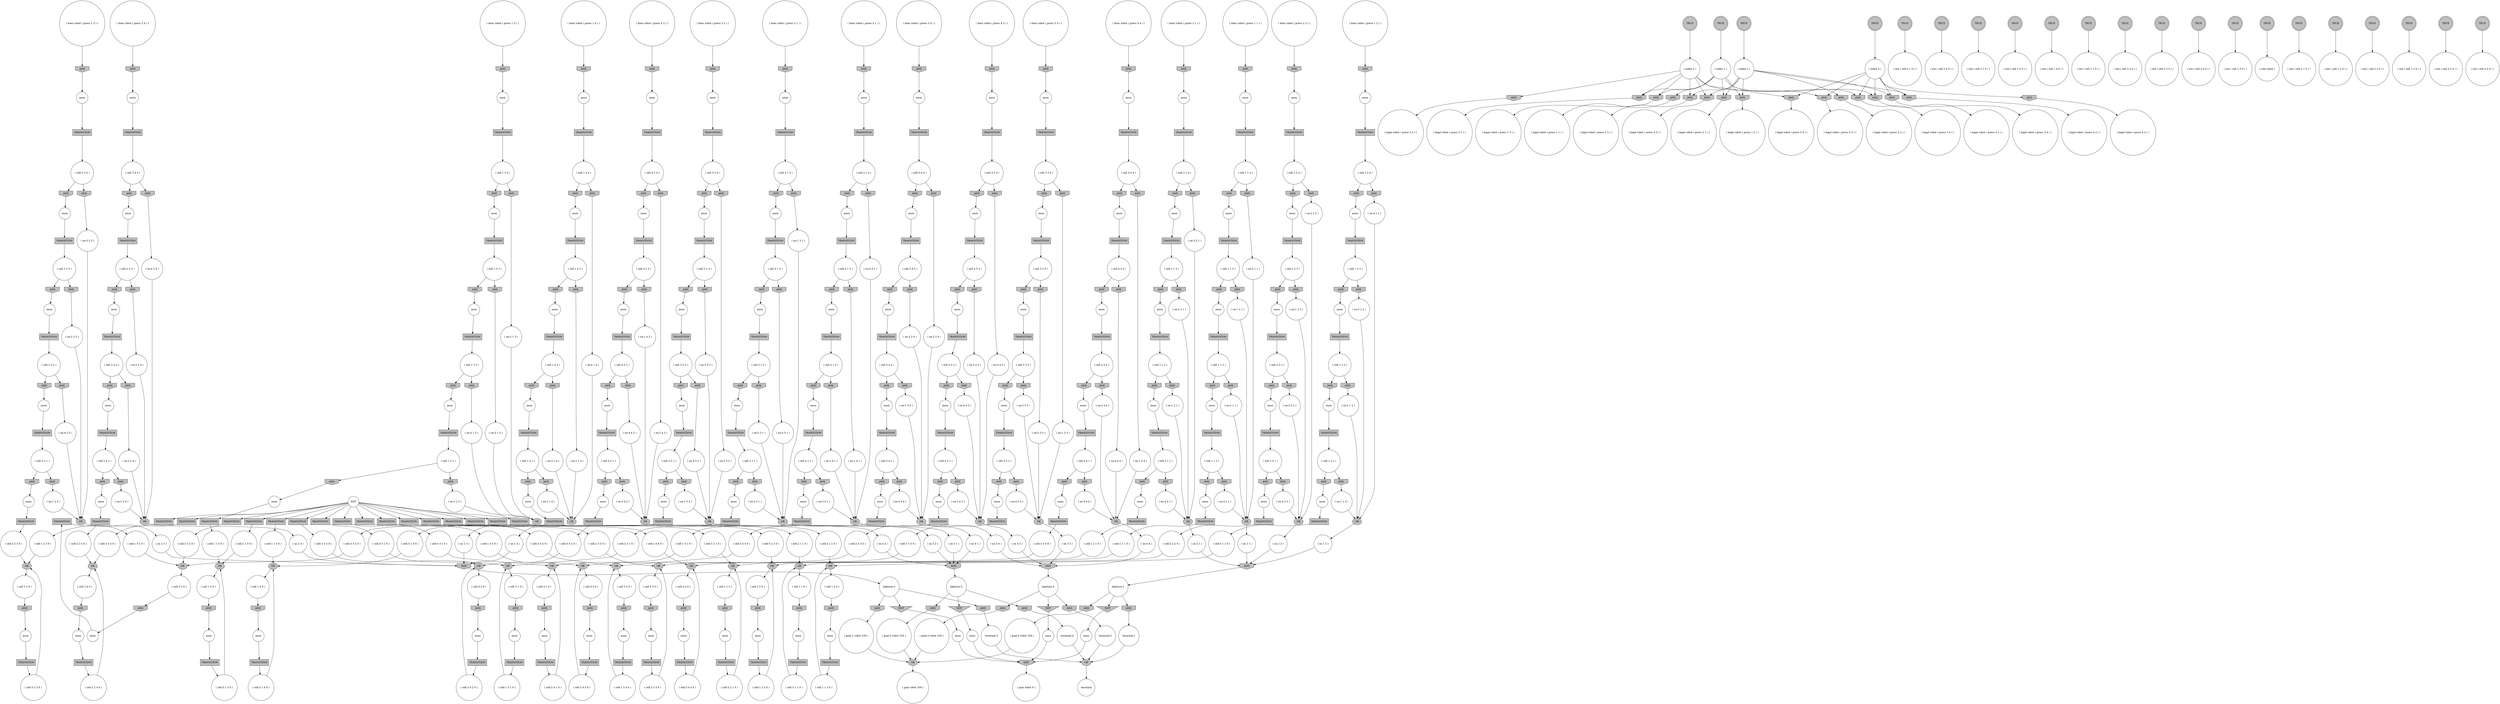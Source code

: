 digraph propNet
{
	"@6d8d73"[shape=box, style= filled, fillcolor=grey, label="TRANSITION"]; "@6d8d73"->"@13e86ec"; 
	"@373a9c"[shape=box, style= filled, fillcolor=grey, label="TRANSITION"]; "@373a9c"->"@1066caf"; 
	"@127a20c"[shape=invhouse, style= filled, fillcolor=grey, label="AND"]; "@127a20c"->"@154ae5a"; 
	"@e3f6d"[shape=invhouse, style= filled, fillcolor=grey, label="AND"]; "@e3f6d"->"@36428"; 
	"@1748ba4"[shape=circle, style= filled, fillcolor=white, label="anon"]; "@1748ba4"->"@4c2683"; 
	"@1e6385e"[shape=circle, style= filled, fillcolor=white, label="( cell 4 4 4 )"]; "@1e6385e"->"@db03a1"; "@1e6385e"->"@afb650"; 
	"@a23d38"[shape=invhouse, style= filled, fillcolor=grey, label="AND"]; "@a23d38"->"@176ccc"; 
	"@1ea2de1"[shape=circle, style= filled, fillcolor=white, label="( cell 1 3 4 )"]; "@1ea2de1"->"@13c2ac3"; "@1ea2de1"->"@71a97"; 
	"@6a4268"[shape=circle, style= filled, fillcolor=white, label="( on-1 2 2 )"]; "@6a4268"->"@2de41d"; 
	"@afb650"[shape=invhouse, style= filled, fillcolor=grey, label="AND"]; "@afb650"->"@cae5b8"; 
	"@139626c"[shape=circle, style= filled, fillcolor=white, label="( cell 1 3 0 )"]; "@139626c"->"@2df"; 
	"@129552"[shape=circle, style= filled, fillcolor=white, label="( cell 1 2 2 )"]; "@129552"->"@1f4e1c6"; "@129552"->"@fe8c4"; 
	"@6646fc"[shape=circle, style= filled, fillcolor=white, label="( cell-2 3 2 0 )"]; "@6646fc"->"@c199f"; 
	"@1ca4955"[shape=invhouse, style= filled, fillcolor=grey, label="AND"]; "@1ca4955"->"@a53e68"; 
	"@ffb35e"[shape=circle, style= filled, fillcolor=white, label="( goal-3 robot 100 )"]; "@ffb35e"->"@ac8360"; 
	"@19b97c"[shape=circle, style= filled, fillcolor=white, label="( cell 1 2 4 )"]; "@19b97c"->"@11dfe3"; "@19b97c"->"@cac02f"; 
	"@ed3bff"[shape=circle, style= filled, fillcolor=white, label="( goal-2 robot 100 )"]; "@ed3bff"->"@ac8360"; 
	"@cff49f"[shape=circle, style= filled, fillcolor=white, label="anon"]; "@cff49f"->"@71cb25"; 
	"@f33280"[shape=invhouse, style= filled, fillcolor=grey, label="AND"]; "@f33280"->"@5bfbd8"; 
	"@807f85"[shape=circle, style= filled, fillcolor=white, label="( cell-1 3 3 0 )"]; "@807f85"->"@340c9c"; 
	"@1d866c5"[shape=invhouse, style= filled, fillcolor=grey, label="AND"]; "@1d866c5"->"@1a92d3a"; 
	"@15d533d"[shape=invhouse, style= filled, fillcolor=grey, label="AND"]; "@15d533d"->"@1e7f971"; 
	"@1ebf5c"[shape=circle, style= filled, fillcolor=white, label="( cell 3 4 2 )"]; "@1ebf5c"->"@71dfd7"; "@1ebf5c"->"@1833c9c"; 
	"@1665a0d"[shape=circle, style= filled, fillcolor=white, label="( legal robot ( press 2 3 ) )"]; 
	"@eced18"[shape=invhouse, style= filled, fillcolor=grey, label="AND"]; "@eced18"->"@b0f24a"; 
	"@1b0d235"[shape=circle, style= filled, fillcolor=white, label="( on-3 3 3 )"]; "@1b0d235"->"@1c7378f"; 
	"@4c2683"[shape=box, style= filled, fillcolor=grey, label="TRANSITION"]; "@4c2683"->"@153d79c"; 
	"@76ec2d"[shape=ellipse, style= filled, fillcolor=grey, label="OR"]; "@76ec2d"->"@fde8da"; 
	"@147e0ec"[shape=invhouse, style= filled, fillcolor=grey, label="AND"]; "@147e0ec"->"@93b59"; 
	"@ac8360"[shape=ellipse, style= filled, fillcolor=grey, label="OR"]; "@ac8360"->"@1ed56e2"; 
	"@cc518c"[shape=circle, style= filled, fillcolor=white, label="( legal robot ( press 1 2 ) )"]; 
	"@1454f68"[shape=circle, style= filled, fillcolor=white, label="( cell 3 1 2 )"]; "@1454f68"->"@14b43d"; "@1454f68"->"@7ab89d"; 
	"@1ce508a"[shape=invhouse, style= filled, fillcolor=grey, label="AND"]; "@1ce508a"->"@4e68fb"; 
	"@1641c0"[shape=box, style= filled, fillcolor=grey, label="TRANSITION"]; "@1641c0"->"@16b7f83"; 
	"@1d281f1"[shape=invhouse, style= filled, fillcolor=grey, label="AND"]; "@1d281f1"->"@1db8a73"; 
	"@ed55ec"[shape=invhouse, style= filled, fillcolor=grey, label="AND"]; "@ed55ec"->"@6a6484"; 
	"@d73c3c"[shape=circle, style= filled, fillcolor=white, label="anon"]; "@d73c3c"->"@1ea71d4"; 
	"@13887c2"[shape=circle, style= filled, fillcolor=white, label="( cell 4 3 4 )"]; "@13887c2"->"@9aa95c"; "@13887c2"->"@1e6ac83"; 
	"@1eb494e"[shape=circle, style= filled, fillcolor=white, label="anon"]; "@1eb494e"->"@ec2ea8"; 
	"@1eb41d6"[shape=circle, style= filled, fillcolor=white, label="( cell 4 3 1 )"]; "@1eb41d6"->"@1f46b16"; "@1eb41d6"->"@c260c5"; 
	"@192974"[shape=circle, style= filled, fillcolor=white, label="( cell-1 2 1 0 )"]; "@192974"->"@1f0a2a0"; 
	"@139d891"[shape=circle, style= filled, fillcolor=white, label="( does robot ( press 4 3 ) )"]; "@139d891"->"@58ff51"; 
	"@f007ad"[shape=box, style= filled, fillcolor=grey, label="TRANSITION"]; "@f007ad"->"@1327c02"; 
	"@e2cf81"[shape=ellipse, style= filled, fillcolor=grey, label="OR"]; "@e2cf81"->"@63ae08"; 
	"@17b5179"[shape=circle, style= filled, fillcolor=white, label="anon"]; "@17b5179"->"@1e4d960"; 
	"@4f7537"[shape=circle, style= filled, fillcolor=white, label="( cell 1 3 2 )"]; "@4f7537"->"@104a681"; "@4f7537"->"@1d232d1"; 
	"@13b9fb"[shape=circle, style= filled, fillcolor=white, label="( on-2 1 1 )"]; "@13b9fb"->"@1e1df6e"; 
	"@612ef6"[shape=box, style= filled, fillcolor=grey, label="TRANSITION"]; "@612ef6"->"@1573872"; 
	"@17e5fde"[shape=invhouse, style= filled, fillcolor=grey, label="AND"]; "@17e5fde"->"@1b8cdd5"; 
	"@45064f"[shape=circle, style= filled, fillcolor=white, label="anon"]; "@45064f"->"@9e0c79"; 
	"@63f6ea"[shape=circle, style= filled, fillcolor=white, label="anon"]; "@63f6ea"->"@bc839a"; 
	"@177c977"[shape=circle, style= filled, fillcolor=white, label="( cell 3 4 0 )"]; "@177c977"->"@b52598"; 
	"@1a6ac39"[shape=circle, style= filled, fillcolor=white, label="( does robot ( press 4 2 ) )"]; "@1a6ac39"->"@139285"; 
	"@19a19fd"[shape=circle, style= filled, fillcolor=white, label="anon"]; "@19a19fd"->"@a14c53"; 
	"@1fcadd3"[shape=invhouse, style= filled, fillcolor=grey, label="AND"]; "@1fcadd3"->"@16b4e30"; 
	"@ffb301"[shape=invhouse, style= filled, fillcolor=grey, label="AND"]; "@ffb301"->"@6196fc"; 
	"@128cad"[shape=invhouse, style= filled, fillcolor=grey, label="AND"]; "@128cad"->"@7f7957"; 
	"@bdff3b"[shape=box, style= filled, fillcolor=grey, label="TRANSITION"]; "@bdff3b"->"@1dbac11"; 
	"@17d26fc"[shape=doublecircle, style= filled, fillcolor=grey, label="TRUE"]; "@17d26fc"->"@e0c07c"; 
	"@1f2b0dd"[shape=circle, style= filled, fillcolor=white, label="anon"]; "@1f2b0dd"->"@1927ba1"; 
	"@164d75"[shape=circle, style= filled, fillcolor=white, label="( cell 1 3 3 )"]; "@164d75"->"@1fe9999"; "@164d75"->"@da67a4"; 
	"@10a234"[shape=ellipse, style= filled, fillcolor=grey, label="OR"]; "@10a234"->"@1bd7d0e"; 
	"@a4daa3"[shape=circle, style= filled, fillcolor=white, label="anon"]; "@a4daa3"->"@1e5627c"; 
	"@7541f8"[shape=circle, style= filled, fillcolor=white, label="( cell 2 3 3 )"]; "@7541f8"->"@1799a1e"; "@7541f8"->"@3b8219"; 
	"@ba8af9"[shape=circle, style= filled, fillcolor=white, label="anon"]; "@ba8af9"->"@1d7bd04"; 
	"@e69696"[shape=circle, style= filled, fillcolor=white, label="anon"]; "@e69696"->"@144d0c6"; 
	"@1bd8993"[shape=circle, style= filled, fillcolor=white, label="anon"]; "@1bd8993"->"@1c5b828"; 
	"@6ca1a6"[shape=invhouse, style= filled, fillcolor=grey, label="AND"]; "@6ca1a6"->"@1c6600"; 
	"@d9c6e2"[shape=invhouse, style= filled, fillcolor=grey, label="AND"]; "@d9c6e2"->"@1189cbb"; 
	"@a998c1"[shape=circle, style= filled, fillcolor=white, label="( on 2 1 )"]; "@a998c1"->"@1949a87"; 
	"@152e7a4"[shape=invhouse, style= filled, fillcolor=grey, label="AND"]; "@152e7a4"->"@1623820"; 
	"@1af45f4"[shape=box, style= filled, fillcolor=grey, label="TRANSITION"]; "@1af45f4"->"@153c9c7"; 
	"@1fa1ba1"[shape=circle, style= filled, fillcolor=white, label="( legal robot ( press 1 4 ) )"]; 
	"@a88bc2"[shape=circle, style= filled, fillcolor=white, label="( cell 4 4 1 )"]; "@a88bc2"->"@9bc36d"; "@a88bc2"->"@7f6155"; 
	"@2b7fc2"[shape=circle, style= filled, fillcolor=white, label="( init ( cell 2 4 0 ) )"]; 
	"@1f9c5c8"[shape=circle, style= filled, fillcolor=white, label="( cell 2 3 4 )"]; "@1f9c5c8"->"@b56559"; "@1f9c5c8"->"@5ad7b2"; 
	"@178b0f9"[shape=box, style= filled, fillcolor=grey, label="TRANSITION"]; "@178b0f9"->"@1da997a"; 
	"@11775bc"[shape=box, style= filled, fillcolor=grey, label="TRANSITION"]; "@11775bc"->"@1e6385e"; 
	"@1e384de"[shape=circle, style= filled, fillcolor=white, label="anon"]; "@1e384de"->"@b72ce1"; 
	"@e51960"[shape=circle, style= filled, fillcolor=white, label="( cell 4 3 0 )"]; "@e51960"->"@18eef25"; 
	"@137ef34"[shape=box, style= filled, fillcolor=grey, label="TRANSITION"]; "@137ef34"->"@513098"; 
	"@7efdd8"[shape=invhouse, style= filled, fillcolor=grey, label="AND"]; "@7efdd8"->"@18a0a8"; 
	"@1516490"[shape=circle, style= filled, fillcolor=white, label="( cell-1 2 4 0 )"]; "@1516490"->"@a14e84"; 
	"@6a9e79"[shape=invhouse, style= filled, fillcolor=grey, label="AND"]; "@6a9e79"->"@a42c89"; 
	"@1e14f0"[shape=doublecircle, style= filled, fillcolor=grey, label="TRUE"]; "@1e14f0"->"@d8431c"; 
	"@98dd08"[shape=circle, style= filled, fillcolor=white, label="( index 3 )"]; "@98dd08"->"@8dc627"; "@98dd08"->"@5e9e34"; "@98dd08"->"@391b0c"; "@98dd08"->"@184cf08"; "@98dd08"->"@f33280"; "@98dd08"->"@11e1813"; "@98dd08"->"@a22e0c"; 
	"@b749a5"[shape=circle, style= filled, fillcolor=white, label="( cell 2 4 3 )"]; "@b749a5"->"@7efdd8"; "@b749a5"->"@c33893"; 
	"@1927ba1"[shape=box, style= filled, fillcolor=grey, label="TRANSITION"]; "@1927ba1"->"@39b27b"; 
	"@d593f7"[shape=circle, style= filled, fillcolor=white, label="( cell 2 3 2 )"]; "@d593f7"->"@94cbe2"; "@d593f7"->"@14e5d57"; 
	"@348ab2"[shape=invhouse, style= filled, fillcolor=grey, label="AND"]; "@348ab2"->"@e3cf25"; 
	"@1ce67ca"[shape=doublecircle, style= filled, fillcolor=grey, label="TRUE"]; "@1ce67ca"->"@1fd9726"; 
	"@1245e75"[shape=circle, style= filled, fillcolor=white, label="anon"]; "@1245e75"->"@1e6cb2a"; 
	"@15a191e"[shape=circle, style= filled, fillcolor=white, label="anon"]; "@15a191e"->"@95f75"; 
	"@113b44d"[shape=invhouse, style= filled, fillcolor=grey, label="AND"]; "@113b44d"->"@2ad6a0"; 
	"@da67a4"[shape=invhouse, style= filled, fillcolor=grey, label="AND"]; "@da67a4"->"@581ea2"; 
	"@ccbab7"[shape=circle, style= filled, fillcolor=white, label="( cell 2 2 0 )"]; "@ccbab7"->"@fa0094"; 
	"@11b92e6"[shape=box, style= filled, fillcolor=grey, label="TRANSITION"]; "@11b92e6"->"@1905742"; 
	"@1db1c5"[shape=box, style= filled, fillcolor=grey, label="TRANSITION"]; "@1db1c5"->"@9b1ac"; 
	"@d2bb53"[shape=circle, style= filled, fillcolor=white, label="( does robot ( press 1 1 ) )"]; "@d2bb53"->"@6c01b9"; 
	"@2f892f"[shape=invhouse, style= filled, fillcolor=grey, label="AND"]; "@2f892f"->"@200bde"; 
	"@1704ebb"[shape=box, style= filled, fillcolor=grey, label="TRANSITION"]; "@1704ebb"->"@faa824"; 
	"@58ff51"[shape=invhouse, style= filled, fillcolor=grey, label="AND"]; "@58ff51"->"@e48e45"; 
	"@19a0c4e"[shape=circle, style= filled, fillcolor=white, label="anon"]; "@19a0c4e"->"@b9e9a3"; 
	"@1f4e1c6"[shape=invhouse, style= filled, fillcolor=grey, label="AND"]; "@1f4e1c6"->"@1f2b0dd"; 
	"@1ffb2eb"[shape=invhouse, style= filled, fillcolor=grey, label="AND"]; "@1ffb2eb"->"@18ba593"; 
	"@77b794"[shape=circle, style= filled, fillcolor=white, label="( cell 4 1 4 )"]; "@77b794"->"@7bd86d"; "@77b794"->"@1ca3f82"; 
	"@1711970"[shape=circle, style= filled, fillcolor=white, label="( on-2 3 2 )"]; "@1711970"->"@557d7e"; 
	"@14943d6"[shape=circle, style= filled, fillcolor=white, label="anon"]; "@14943d6"->"@11b92e6"; 
	"@1224b90"[shape=box, style= filled, fillcolor=grey, label="TRANSITION"]; "@1224b90"->"@12b6037"; 
	"@33a6b8"[shape=invhouse, style= filled, fillcolor=grey, label="AND"]; "@33a6b8"->"@6a4268"; 
	"@1fccfe3"[shape=circle, style= filled, fillcolor=white, label="( on-1 2 1 )"]; "@1fccfe3"->"@b481ba"; 
	"@1a5ee7c"[shape=circle, style= filled, fillcolor=white, label="( init ( cell 3 2 0 ) )"]; 
	"@aab87f"[shape=circle, style= filled, fillcolor=white, label="anon"]; "@aab87f"->"@178b0f9"; 
	"@70c242"[shape=circle, style= filled, fillcolor=white, label="( on-4 4 3 )"]; "@70c242"->"@5eef88"; 
	"@36428"[shape=circle, style= filled, fillcolor=white, label="anon"]; "@36428"->"@112b853"; 
	"@db4bcf"[shape=circle, style= filled, fillcolor=white, label="( on-2 2 2 )"]; "@db4bcf"->"@2de41d"; 
	"@b8705b"[shape=circle, style= filled, fillcolor=white, label="( cell-3 2 3 0 )"]; "@b8705b"->"@13e8c1c"; 
	"@95f75"[shape=box, style= filled, fillcolor=grey, label="TRANSITION"]; "@95f75"->"@270664"; 
	"@65ab77"[shape=box, style= filled, fillcolor=grey, label="TRANSITION"]; "@65ab77"->"@7413e8"; 
	"@626028"[shape=circle, style= filled, fillcolor=white, label="( cell-3 2 4 0 )"]; "@626028"->"@a14e84"; 
	"@a14c53"[shape=box, style= filled, fillcolor=grey, label="TRANSITION"]; "@a14c53"->"@34d46a"; 
	"@114e777"[shape=circle, style= filled, fillcolor=white, label="( does robot ( press 1 2 ) )"]; "@114e777"->"@e0a3f2"; 
	"@10014f0"[shape=circle, style= filled, fillcolor=white, label="( legal robot ( press 3 4 ) )"]; 
	"@17dbeaf"[shape=box, style= filled, fillcolor=grey, label="TRANSITION"]; "@17dbeaf"->"@c7f06"; 
	"@6bc5aa"[shape=circle, style= filled, fillcolor=white, label="( cell 1 1 1 )"]; "@6bc5aa"->"@1546c85"; "@6bc5aa"->"@8edd79"; 
	"@17d812b"[shape=box, style= filled, fillcolor=grey, label="TRANSITION"]; "@17d812b"->"@9e4dc0"; 
	"@1623820"[shape=circle, style= filled, fillcolor=white, label="( goal robot 0 )"]; 
	"@1264bf5"[shape=circle, style= filled, fillcolor=white, label="( cell 2 1 2 )"]; "@1264bf5"->"@1e081c5"; "@1264bf5"->"@c7014c"; 
	"@a96eba"[shape=box, style= filled, fillcolor=grey, label="TRANSITION"]; "@a96eba"->"@d593f7"; 
	"@11dfe3"[shape=invhouse, style= filled, fillcolor=grey, label="AND"]; "@11dfe3"->"@1377711"; 
	"@16999c8"[shape=circle, style= filled, fillcolor=white, label="( init ( cell 1 4 0 ) )"]; 
	"@19fdafc"[shape=circle, style= filled, fillcolor=white, label="( on-1 1 1 )"]; "@19fdafc"->"@1e1df6e"; 
	"@11c21b"[shape=circle, style= filled, fillcolor=white, label="anon"]; "@11c21b"->"@6412da"; 
	"@68bcef"[shape=invhouse, style= filled, fillcolor=grey, label="AND"]; "@68bcef"->"@150818a"; 
	"@1444986"[shape=doublecircle, style= filled, fillcolor=grey, label="TRUE"]; "@1444986"->"@159e6df"; 
	"@1833c9c"[shape=invhouse, style= filled, fillcolor=grey, label="AND"]; "@1833c9c"->"@aaf64e"; 
	"@faa824"[shape=circle, style= filled, fillcolor=white, label="( cell 1 1 2 )"]; "@faa824"->"@1cfe174"; "@faa824"->"@17e5cbd"; 
	"@f0691c"[shape=circle, style= filled, fillcolor=white, label="( on-3 2 3 )"]; "@f0691c"->"@1a42824"; 
	"@29d838"[shape=ellipse, style= filled, fillcolor=grey, label="OR"]; "@29d838"->"@1995c9a"; 
	"@1685e30"[shape=box, style= filled, fillcolor=grey, label="TRANSITION"]; "@1685e30"->"@e5025"; 
	"@324b85"[shape=circle, style= filled, fillcolor=white, label="( on 3 2 )"]; "@324b85"->"@12d34a6"; 
	"@17035c6"[shape=invhouse, style= filled, fillcolor=grey, label="AND"]; "@17035c6"->"@154145"; 
	"@513098"[shape=circle, style= filled, fillcolor=white, label="( cell-2 1 3 0 )"]; "@513098"->"@75cea3"; 
	"@1e6ac83"[shape=invhouse, style= filled, fillcolor=grey, label="AND"]; "@1e6ac83"->"@70c242"; 
	"@ffd553"[shape=circle, style= filled, fillcolor=white, label="anon"]; "@ffd553"->"@1685e30"; 
	"@35c41b"[shape=circle, style= filled, fillcolor=white, label="( cell 2 4 0 )"]; "@35c41b"->"@348ab2"; 
	"@c7f06"[shape=circle, style= filled, fillcolor=white, label="( cell-2 1 4 0 )"]; "@c7f06"->"@1ec3adc"; 
	"@6a6484"[shape=circle, style= filled, fillcolor=white, label="anon"]; "@6a6484"->"@1590164"; 
	"@1286180"[shape=circle, style= filled, fillcolor=white, label="( on-4 3 1 )"]; "@1286180"->"@e5f01b"; 
	"@1cfc277"[shape=invhouse, style= filled, fillcolor=grey, label="AND"]; "@1cfc277"->"@109558d"; 
	"@13526b0"[shape=invhouse, style= filled, fillcolor=grey, label="AND"]; "@13526b0"->"@154ec5"; 
	"@a6023a"[shape=invhouse, style= filled, fillcolor=grey, label="AND"]; "@a6023a"->"@e1ed5b"; 
	"@1144026"[shape=circle, style= filled, fillcolor=white, label="( init ( cell 3 4 0 ) )"]; 
	"@12dd1b8"[shape=invhouse, style= filled, fillcolor=grey, label="AND"]; "@12dd1b8"->"@11fc6b2"; 
	"@ada795"[shape=circle, style= filled, fillcolor=white, label="( index 1 )"]; "@ada795"->"@8dc627"; "@ada795"->"@174e4b3"; "@ada795"->"@1fdfb42"; "@ada795"->"@c05c2"; "@ada795"->"@f33280"; "@ada795"->"@1bbea67"; "@ada795"->"@12bf560"; 
	"@1941dc9"[shape=box, style= filled, fillcolor=grey, label="TRANSITION"]; "@1941dc9"->"@13cca0e"; 
	"@10769dd"[shape=box, style= filled, fillcolor=grey, label="TRANSITION"]; "@10769dd"->"@c98b07"; 
	"@1a40fff"[shape=box, style= filled, fillcolor=grey, label="TRANSITION"]; "@1a40fff"->"@17c760b"; 
	"@e5376a"[shape=invhouse, style= filled, fillcolor=grey, label="AND"]; "@e5376a"->"@7ccf6"; 
	"@12fa617"[shape=circle, style= filled, fillcolor=white, label="anon"]; "@12fa617"->"@1941dc9"; 
	"@16523ab"[shape=circle, style= filled, fillcolor=white, label="( legal robot ( press 4 4 ) )"]; 
	"@5284e9"[shape=invhouse, style= filled, fillcolor=grey, label="AND"]; "@5284e9"->"@720f6c"; 
	"@104a681"[shape=invhouse, style= filled, fillcolor=grey, label="AND"]; "@104a681"->"@a4daa3"; 
	"@8822a0"[shape=circle, style= filled, fillcolor=white, label="INIT"]; "@8822a0"->"@373a9c"; "@8822a0"->"@1927504"; "@8822a0"->"@3a3e21"; "@8822a0"->"@137ef34"; "@8822a0"->"@137e216"; "@8822a0"->"@1c37b8f"; "@8822a0"->"@218d"; "@8822a0"->"@1906773"; "@8822a0"->"@18a8bfa"; "@8822a0"->"@f007ad"; "@8822a0"->"@465863"; "@8822a0"->"@38c403"; "@8822a0"->"@108c1b7"; "@8822a0"->"@1a6fb3e"; "@8822a0"->"@eb3c84"; "@8822a0"->"@92a78b"; 
	"@1d1d2b8"[shape=circle, style= filled, fillcolor=white, label="( cell 2 2 2 )"]; "@1d1d2b8"->"@128cad"; "@1d1d2b8"->"@ee5a06"; 
	"@19a8942"[shape=circle, style= filled, fillcolor=white, label="( cell 4 2 2 )"]; "@19a8942"->"@17470d0"; "@19a8942"->"@1004b78"; 
	"@720f6c"[shape=circle, style= filled, fillcolor=white, label="anon"]; "@720f6c"->"@17dbeaf"; 
	"@a42c89"[shape=circle, style= filled, fillcolor=white, label="terminal-3"]; "@a42c89"->"@e2cf81"; 
	"@db03a1"[shape=invhouse, style= filled, fillcolor=grey, label="AND"]; "@db03a1"->"@a96fd2"; 
	"@1636731"[shape=ellipse, style= filled, fillcolor=grey, label="OR"]; "@1636731"->"@1dc3d08"; 
	"@402e11"[shape=doublecircle, style= filled, fillcolor=grey, label="TRUE"]; "@402e11"->"@de24c5"; 
	"@c98b07"[shape=circle, style= filled, fillcolor=white, label="( cell-3 1 2 0 )"]; "@c98b07"->"@1f5910e"; 
	"@9e4dc0"[shape=circle, style= filled, fillcolor=white, label="( cell-2 2 2 0 )"]; "@9e4dc0"->"@159f3f0"; 
	"@2ad6a0"[shape=circle, style= filled, fillcolor=white, label="( on-3 4 3 )"]; "@2ad6a0"->"@5eef88"; 
	"@f9aa66"[shape=circle, style= filled, fillcolor=white, label="( cell 3 2 3 )"]; "@f9aa66"->"@c1c428"; "@f9aa66"->"@205df9"; 
	"@145f572"[shape=invhouse, style= filled, fillcolor=grey, label="AND"]; "@145f572"->"@45064f"; 
	"@c2480b"[shape=circle, style= filled, fillcolor=white, label="( cell-1 4 4 0 )"]; "@c2480b"->"@107f8ba"; 
	"@1d1964d"[shape=circle, style= filled, fillcolor=white, label="terminal-1"]; "@1d1964d"->"@e2cf81"; 
	"@3e3c83"[shape=box, style= filled, fillcolor=grey, label="TRANSITION"]; "@3e3c83"->"@4f7537"; 
	"@1189cbb"[shape=circle, style= filled, fillcolor=white, label="anon"]; "@1189cbb"->"@374ed5"; 
	"@898b41"[shape=invhouse, style= filled, fillcolor=grey, label="AND"]; "@898b41"->"@de648"; 
	"@3714c9"[shape=invhouse, style= filled, fillcolor=grey, label="AND"]; "@3714c9"->"@ca671a"; 
	"@127a6bc"[shape=circle, style= filled, fillcolor=white, label="( on-3 3 2 )"]; "@127a6bc"->"@557d7e"; 
	"@1f61bcf"[shape=circle, style= filled, fillcolor=white, label="anon"]; "@1f61bcf"->"@15660ef"; 
	"@bfccfc"[shape=circle, style= filled, fillcolor=white, label="( on-2 4 3 )"]; "@bfccfc"->"@5eef88"; 
	"@150818a"[shape=circle, style= filled, fillcolor=white, label="anon"]; "@150818a"->"@1a40cfc"; 
	"@1281264"[shape=circle, style= filled, fillcolor=white, label="( cell-2 3 3 0 )"]; "@1281264"->"@340c9c"; 
	"@c199f"[shape=ellipse, style= filled, fillcolor=grey, label="OR"]; "@c199f"->"@9ac272"; 
	"@1377711"[shape=circle, style= filled, fillcolor=white, label="( on-4 1 2 )"]; "@1377711"->"@1219665"; 
	"@1a12fc0"[shape=circle, style= filled, fillcolor=white, label="( cell 2 4 4 )"]; "@1a12fc0"->"@b38dba"; "@1a12fc0"->"@cb5608"; 
	"@1fdfb42"[shape=invhouse, style= filled, fillcolor=grey, label="AND"]; "@1fdfb42"->"@cc518c"; 
	"@e48e45"[shape=circle, style= filled, fillcolor=white, label="anon"]; "@e48e45"->"@1086036"; 
	"@10651eb"[shape=invhouse, style= filled, fillcolor=grey, label="AND"]; "@10651eb"->"@10b841"; 
	"@16b5518"[shape=circle, style= filled, fillcolor=white, label="( on-4 2 1 )"]; "@16b5518"->"@b481ba"; 
	"@e1b3b3"[shape=circle, style= filled, fillcolor=white, label="( cell-1 3 4 0 )"]; "@e1b3b3"->"@1dcc3ca"; 
	"@1f336eb"[shape=circle, style= filled, fillcolor=white, label="anon"]; "@1f336eb"->"@f09995"; 
	"@ee5a06"[shape=invhouse, style= filled, fillcolor=grey, label="AND"]; "@ee5a06"->"@14e1f2b"; 
	"@163765"[shape=circle, style= filled, fillcolor=white, label="anon"]; "@163765"->"@1a40fff"; 
	"@1e5627c"[shape=box, style= filled, fillcolor=grey, label="TRANSITION"]; "@1e5627c"->"@10e130c"; 
	"@ec0b80"[shape=circle, style= filled, fillcolor=white, label="( cell 4 2 0 )"]; "@ec0b80"->"@280bca"; 
	"@5eef88"[shape=ellipse, style= filled, fillcolor=grey, label="OR"]; "@5eef88"->"@fdf48d"; 
	"@47122d"[shape=doublecircle, style= filled, fillcolor=grey, label="TRUE"]; "@47122d"->"@1debcf3"; 
	"@f00e0f"[shape=box, style= filled, fillcolor=grey, label="TRANSITION"]; "@f00e0f"->"@76e1db"; 
	"@76e1db"[shape=circle, style= filled, fillcolor=white, label="( cell 2 1 4 )"]; "@76e1db"->"@1e4d6ef"; "@76e1db"->"@3c8db9"; 
	"@27f394"[shape=invhouse, style= filled, fillcolor=grey, label="AND"]; "@27f394"->"@d4b473"; 
	"@8bb9d1"[shape=circle, style= filled, fillcolor=white, label="( on 1 1 )"]; "@8bb9d1"->"@1949a87"; 
	"@16a2c7b"[shape=invhouse, style= filled, fillcolor=grey, label="AND"]; "@16a2c7b"->"@148ab5c"; 
	"@a53e68"[shape=circle, style= filled, fillcolor=white, label="terminal-2"]; "@a53e68"->"@e2cf81"; 
	"@988dd6"[shape=box, style= filled, fillcolor=grey, label="TRANSITION"]; "@988dd6"->"@1815146"; 
	"@153d79c"[shape=circle, style= filled, fillcolor=white, label="( cell 4 1 3 )"]; "@153d79c"->"@a6a7d2"; "@153d79c"->"@1dd8136"; 
	"@1327c02"[shape=circle, style= filled, fillcolor=white, label="( cell-2 1 1 0 )"]; "@1327c02"->"@29d838"; 
	"@9d1714"[shape=invhouse, style= filled, fillcolor=grey, label="AND"]; "@9d1714"->"@1e0f790"; 
	"@92a78b"[shape=box, style= filled, fillcolor=grey, label="TRANSITION"]; "@92a78b"->"@626028"; 
	"@f67d81"[shape=box, style= filled, fillcolor=grey, label="TRANSITION"]; "@f67d81"->"@e1b3b3"; 
	"@1d7bd04"[shape=box, style= filled, fillcolor=grey, label="TRANSITION"]; "@1d7bd04"->"@6a00ca"; 
	"@1a8a9e7"[shape=box, style= filled, fillcolor=grey, label="TRANSITION"]; "@1a8a9e7"->"@1d1d2b8"; 
	"@102abdb"[shape=circle, style= filled, fillcolor=white, label="( cell-3 2 2 0 )"]; "@102abdb"->"@159f3f0"; 
	"@d11f32"[shape=circle, style= filled, fillcolor=white, label="( init ( cell 2 3 0 ) )"]; 
	"@788b76"[shape=circle, style= filled, fillcolor=white, label="( legal robot ( press 1 1 ) )"]; 
	"@26db62"[shape=invhouse, style= filled, fillcolor=grey, label="AND"]; "@26db62"->"@1542094"; 
	"@1e9c3f"[shape=invhouse, style= filled, fillcolor=grey, label="AND"]; "@1e9c3f"->"@10c986"; 
	"@102d81c"[shape=circle, style= filled, fillcolor=white, label="( legal robot ( press 4 2 ) )"]; 
	"@174e4b3"[shape=invhouse, style= filled, fillcolor=grey, label="AND"]; "@174e4b3"->"@109062e"; 
	"@152d950"[shape=circle, style= filled, fillcolor=white, label="( legal robot ( press 4 3 ) )"]; 
	"@17470d0"[shape=invhouse, style= filled, fillcolor=grey, label="AND"]; "@17470d0"->"@153d05b"; 
	"@33c1aa"[shape=invhouse, style= filled, fillcolor=grey, label="AND"]; "@33c1aa"->"@136ab79"; 
	"@1f784d7"[shape=doublecircle, style= filled, fillcolor=grey, label="TRUE"]; "@1f784d7"->"@1262f7c"; 
	"@1a6c368"[shape=box, style= filled, fillcolor=grey, label="TRANSITION"]; "@1a6c368"->"@77b794"; 
	"@1bbea67"[shape=invhouse, style= filled, fillcolor=grey, label="AND"]; "@1bbea67"->"@1b56bda"; 
	"@11067af"[shape=circle, style= filled, fillcolor=white, label="( on-2 4 1 )"]; "@11067af"->"@a7fdef"; 
	"@1a42824"[shape=ellipse, style= filled, fillcolor=grey, label="OR"]; "@1a42824"->"@82b865"; 
	"@1670cc6"[shape=circle, style= filled, fillcolor=white, label="anon"]; "@1670cc6"->"@1a6c368"; 
	"@18eef25"[shape=invhouse, style= filled, fillcolor=grey, label="AND"]; "@18eef25"->"@1f1cc1a"; 
	"@148ab5c"[shape=circle, style= filled, fillcolor=white, label="anon"]; "@148ab5c"->"@178991"; 
	"@1aecf45"[shape=box, style= filled, fillcolor=grey, label="TRANSITION"]; "@1aecf45"->"@18d9ab8"; 
	"@150d5d6"[shape=box, style= filled, fillcolor=grey, label="TRANSITION"]; "@150d5d6"->"@1264bf5"; 
	"@29d50d"[shape=circle, style= filled, fillcolor=white, label="( cell-2 2 4 0 )"]; "@29d50d"->"@a14e84"; 
	"@1ea71d4"[shape=box, style= filled, fillcolor=grey, label="TRANSITION"]; "@1ea71d4"->"@b749a5"; 
	"@9b1ac"[shape=circle, style= filled, fillcolor=white, label="( cell 1 4 3 )"]; "@9b1ac"->"@14b84ad"; "@9b1ac"->"@1ce508a"; 
	"@9de959"[shape=circle, style= filled, fillcolor=white, label="( cell-3 4 4 0 )"]; "@9de959"->"@107f8ba"; 
	"@1ca3f82"[shape=invhouse, style= filled, fillcolor=grey, label="AND"]; "@1ca3f82"->"@10b8d03"; 
	"@be6858"[shape=circle, style= filled, fillcolor=white, label="( cell-3 3 2 0 )"]; "@be6858"->"@c199f"; 
	"@da89a7"[shape=invhouse, style= filled, fillcolor=grey, label="AND"]; "@da89a7"->"@bfccfc"; 
	"@1e5ebbf"[shape=circle, style= filled, fillcolor=white, label="lightson-1"]; "@1e5ebbf"->"@36bb87"; "@1e5ebbf"->"@1d8643e"; "@1e5ebbf"->"@92e96c"; 
	"@1d232d1"[shape=invhouse, style= filled, fillcolor=grey, label="AND"]; "@1d232d1"->"@4ef122"; 
	"@408893"[shape=circle, style= filled, fillcolor=white, label="( cell 2 3 0 )"]; "@408893"->"@106e02e"; 
	"@1ccbefe"[shape=box, style= filled, fillcolor=grey, label="TRANSITION"]; "@1ccbefe"->"@1e64a3b"; 
	"@184be29"[shape=circle, style= filled, fillcolor=white, label="( on-4 2 3 )"]; "@184be29"->"@1a42824"; 
	"@200bde"[shape=circle, style= filled, fillcolor=white, label="anon"]; "@200bde"->"@350225"; 
	"@1a4a1c9"[shape=circle, style= filled, fillcolor=white, label="anon"]; "@1a4a1c9"->"@a96eba"; 
	"@c05c2"[shape=invhouse, style= filled, fillcolor=grey, label="AND"]; "@c05c2"->"@788b76"; 
	"@18d9ab8"[shape=circle, style= filled, fillcolor=white, label="( cell 1 2 3 )"]; "@18d9ab8"->"@1b4ee5e"; "@18d9ab8"->"@f38f09"; 
	"@187d20c"[shape=circle, style= filled, fillcolor=white, label="( on 3 1 )"]; "@187d20c"->"@12d34a6"; 
	"@144c5bb"[shape=circle, style= filled, fillcolor=white, label="( cell-2 2 1 0 )"]; "@144c5bb"->"@1f0a2a0"; 
	"@557d7e"[shape=ellipse, style= filled, fillcolor=grey, label="OR"]; "@557d7e"->"@324b85"; 
	"@75a30f"[shape=circle, style= filled, fillcolor=white, label="( on-4 1 4 )"]; "@75a30f"->"@91fa78"; 
	"@144d0c6"[shape=box, style= filled, fillcolor=grey, label="TRANSITION"]; "@144d0c6"->"@a88bc2"; 
	"@e83c97"[shape=box, style= filled, fillcolor=grey, label="TRANSITION"]; "@e83c97"->"@be6858"; 
	"@1c5b828"[shape=box, style= filled, fillcolor=grey, label="TRANSITION"]; "@1c5b828"->"@934c3b"; 
	"@16b7f83"[shape=circle, style= filled, fillcolor=white, label="( cell-3 1 1 0 )"]; "@16b7f83"->"@29d838"; 
	"@1612600"[shape=circle, style= filled, fillcolor=white, label="anon"]; "@1612600"->"@13c339f"; 
	"@14dcfad"[shape=invhouse, style= filled, fillcolor=grey, label="AND"]; "@14dcfad"->"@19ab8d"; 
	"@fe8c4"[shape=invhouse, style= filled, fillcolor=grey, label="AND"]; "@fe8c4"->"@18cecd"; 
	"@13e86ec"[shape=circle, style= filled, fillcolor=white, label="( cell-1 3 2 0 )"]; "@13e86ec"->"@c199f"; 
	"@18787c9"[shape=box, style= filled, fillcolor=grey, label="TRANSITION"]; "@18787c9"->"@1516490"; 
	"@d320d6"[shape=box, style= filled, fillcolor=grey, label="TRANSITION"]; "@d320d6"->"@751d58"; 
	"@e5025"[shape=circle, style= filled, fillcolor=white, label="( cell 3 1 4 )"]; "@e5025"->"@68bcef"; "@e5025"->"@86b4d5"; 
	"@8edd79"[shape=invhouse, style= filled, fillcolor=grey, label="AND"]; "@8edd79"->"@163765"; 
	"@1cc7f4b"[shape=doublecircle, style= filled, fillcolor=grey, label="TRUE"]; "@1cc7f4b"->"@1f6c439"; 
	"@11e1813"[shape=invhouse, style= filled, fillcolor=grey, label="AND"]; "@11e1813"->"@7b8be7"; 
	"@1cd8bf7"[shape=circle, style= filled, fillcolor=white, label="anon"]; "@1cd8bf7"->"@8140ed"; 
	"@442b95"[shape=invhouse, style= filled, fillcolor=grey, label="AND"]; "@442b95"->"@1d2f117"; 
	"@48ffbc"[shape=circle, style= filled, fillcolor=white, label="( legal robot ( press 1 3 ) )"]; 
	"@1c6600"[shape=circle, style= filled, fillcolor=white, label="anon"]; "@1c6600"->"@1a27a8f"; 
	"@1906773"[shape=box, style= filled, fillcolor=grey, label="TRANSITION"]; "@1906773"->"@ba0dfc"; 
	"@105c7e1"[shape=box, style= filled, fillcolor=grey, label="TRANSITION"]; "@105c7e1"->"@193a6a5"; 
	"@112ee4f"[shape=invhouse, style= filled, fillcolor=grey, label="AND"]; "@112ee4f"->"@40d7b9"; 
	"@6baa51"[shape=invhouse, style= filled, fillcolor=grey, label="AND"]; "@6baa51"->"@16b5518"; 
	"@465863"[shape=box, style= filled, fillcolor=grey, label="TRANSITION"]; "@465863"->"@1e44538"; 
	"@71a97"[shape=invhouse, style= filled, fillcolor=grey, label="AND"]; "@71a97"->"@14340bb"; 
	"@fff2a2"[shape=circle, style= filled, fillcolor=white, label="( cell 1 4 2 )"]; "@fff2a2"->"@127a20c"; "@fff2a2"->"@1bc6ed3"; 
	"@1edcd24"[shape=circle, style= filled, fillcolor=white, label="( does robot ( press 1 3 ) )"]; "@1edcd24"->"@16a2c7b"; 
	"@1b56bda"[shape=circle, style= filled, fillcolor=white, label="( legal robot ( press 2 1 ) )"]; 
	"@1b2cb9"[shape=circle, style= filled, fillcolor=white, label="( on-3 4 4 )"]; "@1b2cb9"->"@1ec59df"; 
	"@8dc627"[shape=invhouse, style= filled, fillcolor=grey, label="AND"]; "@8dc627"->"@48ffbc"; 
	"@7fbad7"[shape=doublecircle, style= filled, fillcolor=grey, label="TRUE"]; "@7fbad7"->"@1144026"; 
	"@1db8a73"[shape=circle, style= filled, fillcolor=white, label="lightson-4"]; "@1db8a73"->"@1ca4955"; "@1db8a73"->"@5ea4c5"; "@1db8a73"->"@17cf28b"; 
	"@53f89f"[shape=invhouse, style= filled, fillcolor=grey, label="AND"]; "@53f89f"->"@19a0c4e"; 
	"@11fc6b2"[shape=circle, style= filled, fillcolor=white, label="anon"]; "@11fc6b2"->"@15670a"; 
	"@d557c2"[shape=doublecircle, style= filled, fillcolor=grey, label="TRUE"]; "@d557c2"->"@ada795"; 
	"@1a0353d"[shape=invhouse, style= filled, fillcolor=grey, label="AND"]; "@1a0353d"->"@1cd8bf7"; 
	"@107f8ba"[shape=ellipse, style= filled, fillcolor=grey, label="OR"]; "@107f8ba"->"@1d2162c"; 
	"@1da997a"[shape=circle, style= filled, fillcolor=white, label="( cell 4 2 3 )"]; "@1da997a"->"@1615a1f"; "@1da997a"->"@17035c6"; 
	"@1eea96c"[shape=invhouse, style= filled, fillcolor=grey, label="AND"]; "@1eea96c"->"@1e07d3e"; 
	"@1f1cc1a"[shape=circle, style= filled, fillcolor=white, label="anon"]; "@1f1cc1a"->"@1efa3e7"; 
	"@137e216"[shape=box, style= filled, fillcolor=grey, label="TRANSITION"]; "@137e216"->"@5c2445"; 
	"@c33893"[shape=invhouse, style= filled, fillcolor=grey, label="AND"]; "@c33893"->"@98f805"; 
	"@1e1153a"[shape=doublecircle, style= filled, fillcolor=grey, label="TRUE"]; "@1e1153a"->"@f11de2"; 
	"@10c986"[shape=circle, style= filled, fillcolor=white, label="anon"]; "@10c986"->"@10f7612"; 
	"@1154718"[shape=circle, style= filled, fillcolor=white, label="( on 2 2 )"]; "@1154718"->"@1949a87"; 
	"@7bd86d"[shape=invhouse, style= filled, fillcolor=grey, label="AND"]; "@7bd86d"->"@1748ba4"; 
	"@10285d8"[shape=circle, style= filled, fillcolor=white, label="( cell 2 1 3 )"]; "@10285d8"->"@eced18"; "@10285d8"->"@c3dd7e"; 
	"@105e560"[shape=invhouse, style= filled, fillcolor=grey, label="AND"]; "@105e560"->"@1612600"; 
	"@18ba593"[shape=circle, style= filled, fillcolor=white, label="( on-2 4 2 )"]; "@18ba593"->"@76ec2d"; 
	"@751d58"[shape=circle, style= filled, fillcolor=white, label="( cell 3 2 1 )"]; "@751d58"->"@a6023a"; "@751d58"->"@1fc0f04"; 
	"@108c1b7"[shape=box, style= filled, fillcolor=grey, label="TRANSITION"]; "@108c1b7"->"@1281264"; 
	"@39b27b"[shape=circle, style= filled, fillcolor=white, label="( cell 1 2 1 )"]; "@39b27b"->"@123663b"; "@39b27b"->"@f15b84"; 
	"@1573872"[shape=circle, style= filled, fillcolor=white, label="( cell 4 1 1 )"]; "@1573872"->"@ed55ec"; "@1573872"->"@66eb46"; 
	"@134eca"[shape=box, style= filled, fillcolor=grey, label="TRANSITION"]; "@134eca"->"@6bc5aa"; 
	"@1ffccd6"[shape=circle, style= filled, fillcolor=white, label="anon"]; "@1ffccd6"->"@174f6ef"; 
	"@139285"[shape=invhouse, style= filled, fillcolor=grey, label="AND"]; "@139285"->"@10f2f3c"; 
	"@7d811a"[shape=doublecircle, style= filled, fillcolor=grey, label="TRUE"]; "@7d811a"->"@2cf63"; 
	"@1a80e5a"[shape=doublecircle, style= filled, fillcolor=grey, label="TRUE"]; "@1a80e5a"->"@1e7ce87"; 
	"@1e4d6ef"[shape=invhouse, style= filled, fillcolor=grey, label="AND"]; "@1e4d6ef"->"@f2ff9b"; 
	"@1e6cb2a"[shape=box, style= filled, fillcolor=grey, label="TRANSITION"]; "@1e6cb2a"->"@7541f8"; 
	"@1efa3e7"[shape=box, style= filled, fillcolor=grey, label="TRANSITION"]; "@1efa3e7"->"@9fa2fb"; 
	"@199f9eb"[shape=circle, style= filled, fillcolor=white, label="( init ( cell 1 3 0 ) )"]; 
	"@1e64a3b"[shape=circle, style= filled, fillcolor=white, label="( cell 4 2 4 )"]; "@1e64a3b"->"@1ffb2eb"; "@1e64a3b"->"@36bc0a"; 
	"@677ea2"[shape=circle, style= filled, fillcolor=white, label="( cell-3 1 4 0 )"]; "@677ea2"->"@1ec3adc"; 
	"@cb5608"[shape=invhouse, style= filled, fillcolor=grey, label="AND"]; "@cb5608"->"@130b682"; 
	"@14e5d57"[shape=invhouse, style= filled, fillcolor=grey, label="AND"]; "@14e5d57"->"@184be29"; 
	"@1f5910e"[shape=ellipse, style= filled, fillcolor=grey, label="OR"]; "@1f5910e"->"@1e91259"; 
	"@525531"[shape=circle, style= filled, fillcolor=white, label="anon"]; "@525531"->"@612ef6"; 
	"@14e3372"[shape=invhouse, style= filled, fillcolor=grey, label="AND"]; "@14e3372"->"@19fdafc"; 
	"@10d0630"[shape=circle, style= filled, fillcolor=white, label="( cell 3 4 3 )"]; "@10d0630"->"@a23d38"; "@10d0630"->"@26db62"; 
	"@12394f8"[shape=box, style= filled, fillcolor=grey, label="TRANSITION"]; "@12394f8"->"@807f85"; 
	"@1cfe174"[shape=invhouse, style= filled, fillcolor=grey, label="AND"]; "@1cfe174"->"@13b9fb"; 
	"@123663b"[shape=invhouse, style= filled, fillcolor=grey, label="AND"]; "@123663b"->"@571cc4"; 
	"@e67c12"[shape=circle, style= filled, fillcolor=white, label="( on-1 2 4 )"]; "@e67c12"->"@1db8962"; 
	"@1171e30"[shape=circle, style= filled, fillcolor=white, label="( on-3 1 1 )"]; "@1171e30"->"@1e1df6e"; 
	"@176ccc"[shape=circle, style= filled, fillcolor=white, label="( on-3 3 4 )"]; "@176ccc"->"@10a234"; 
	"@151b1b7"[shape=invhouse, style= filled, fillcolor=grey, label="AND"]; "@151b1b7"->"@67e92a"; 
	"@7ab89d"[shape=invhouse, style= filled, fillcolor=grey, label="AND"]; "@7ab89d"->"@1f68d7c"; 
	"@780af5"[shape=circle, style= filled, fillcolor=white, label="( does robot ( press 2 1 ) )"]; "@780af5"->"@e6235d"; 
	"@114629"[shape=box, style= filled, fillcolor=grey, label="TRANSITION"]; "@114629"->"@19a8942"; 
	"@b8f891"[shape=circle, style= filled, fillcolor=white, label="( on-1 3 3 )"]; "@b8f891"->"@1c7378f"; 
	"@9e0c79"[shape=box, style= filled, fillcolor=grey, label="TRANSITION"]; "@9e0c79"->"@1a12fc0"; 
	"@154ae5a"[shape=circle, style= filled, fillcolor=white, label="anon"]; "@154ae5a"->"@1125fe1"; 
	"@1e04a35"[shape=box, style= filled, fillcolor=grey, label="TRANSITION"]; "@1e04a35"->"@81d783"; 
	"@10a8143"[shape=circle, style= filled, fillcolor=white, label="( goal-1 robot 100 )"]; "@10a8143"->"@ac8360"; 
	"@16068c9"[shape=box, style= filled, fillcolor=grey, label="TRANSITION"]; "@16068c9"->"@f77c8e"; 
	"@194363b"[shape=circle, style= filled, fillcolor=white, label="( cell 4 2 1 )"]; "@194363b"->"@1c27402"; "@194363b"->"@96d2c2"; 
	"@bc839a"[shape=box, style= filled, fillcolor=grey, label="TRANSITION"]; "@bc839a"->"@1cf8de2"; 
	"@7413e8"[shape=circle, style= filled, fillcolor=white, label="( cell 2 1 1 )"]; "@7413e8"->"@6baa51"; "@7413e8"->"@9d1714"; 
	"@280bca"[shape=invhouse, style= filled, fillcolor=grey, label="AND"]; "@280bca"->"@1e384de"; 
	"@1dbac11"[shape=circle, style= filled, fillcolor=white, label="( cell 1 1 3 )"]; "@1dbac11"->"@14e3372"; "@1dbac11"->"@112ee4f"; 
	"@a96fd2"[shape=circle, style= filled, fillcolor=white, label="( on-1 4 4 )"]; "@a96fd2"->"@1ec59df"; 
	"@81d783"[shape=circle, style= filled, fillcolor=white, label="( cell 1 1 4 )"]; "@81d783"->"@dd841"; "@81d783"->"@10f94a0"; 
	"@e345c2"[shape=invhouse, style= filled, fillcolor=grey, label="AND"]; "@e345c2"->"@10a8143"; 
	"@10f965e"[shape=circle, style= filled, fillcolor=white, label="( goal-4 robot 100 )"]; "@10f965e"->"@ac8360"; 
	"@1e07d3e"[shape=circle, style= filled, fillcolor=white, label="( on-4 2 2 )"]; "@1e07d3e"->"@2de41d"; 
	"@58fe12"[shape=circle, style= filled, fillcolor=white, label="( cell-1 3 1 0 )"]; "@58fe12"->"@905b34"; 
	"@79a340"[shape=circle, style= filled, fillcolor=white, label="( does robot ( press 3 4 ) )"]; "@79a340"->"@1fcadd3"; 
	"@7348e"[shape=circle, style= filled, fillcolor=white, label="( on-3 4 1 )"]; "@7348e"->"@a7fdef"; 
	"@1ef48fb"[shape=invhouse, style= filled, fillcolor=grey, label="AND"]; "@1ef48fb"->"@1c2f501"; 
	"@ca671a"[shape=circle, style= filled, fillcolor=white, label="anon"]; "@ca671a"->"@1ec265c"; 
	"@cac02f"[shape=invhouse, style= filled, fillcolor=grey, label="AND"]; "@cac02f"->"@1a9ec16"; 
	"@9bc36d"[shape=invhouse, style= filled, fillcolor=grey, label="AND"]; "@9bc36d"->"@1f61bcf"; 
	"@5eb650"[shape=circle, style= filled, fillcolor=white, label="( cell 4 1 2 )"]; "@5eb650"->"@13ad88b"; "@5eb650"->"@585f2a"; 
	"@e84763"[shape=circle, style= filled, fillcolor=white, label="( does robot ( press 2 2 ) )"]; "@e84763"->"@e3f6d"; 
	"@63ae08"[shape=circle, style= filled, fillcolor=white, label="terminal"]; 
	"@8bf135"[shape=circle, style= filled, fillcolor=white, label="lightson-2"]; "@8bf135"->"@1890c67"; "@8bf135"->"@151b1b7"; "@8bf135"->"@11ae81d"; 
	"@109062e"[shape=circle, style= filled, fillcolor=white, label="( legal robot ( press 4 1 ) )"]; 
	"@36bc0a"[shape=invhouse, style= filled, fillcolor=grey, label="AND"]; "@36bc0a"->"@aab87f"; 
	"@b471fe"[shape=circle, style= filled, fillcolor=white, label="( on-1 4 1 )"]; "@b471fe"->"@a7fdef"; 
	"@b38dba"[shape=invhouse, style= filled, fillcolor=grey, label="AND"]; "@b38dba"->"@d73c3c"; 
	"@1412c18"[shape=box, style= filled, fillcolor=grey, label="TRANSITION"]; "@1412c18"->"@9de959"; 
	"@d98b00"[shape=invhouse, style= filled, fillcolor=grey, label="AND"]; "@d98b00"->"@110d68a"; 
	"@1430296"[shape=circle, style= filled, fillcolor=white, label="( on-1 4 3 )"]; "@1430296"->"@5eef88"; 
	"@1e92e10"[shape=invhouse, style= filled, fillcolor=grey, label="AND"]; "@1e92e10"->"@e67c12"; 
	"@154ec5"[shape=circle, style= filled, fillcolor=white, label="( on-4 4 4 )"]; "@154ec5"->"@1ec59df"; 
	"@f11de2"[shape=circle, style= filled, fillcolor=white, label="( init ( cell 2 1 0 ) )"]; 
	"@1fc0f04"[shape=invhouse, style= filled, fillcolor=grey, label="AND"]; "@1fc0f04"->"@92d6d2"; 
	"@132a4df"[shape=circle, style= filled, fillcolor=white, label="anon"]; "@132a4df"->"@11775bc"; 
	"@1c9f8fb"[shape=circle, style= filled, fillcolor=white, label="( init ( cell 4 3 0 ) )"]; 
	"@83ce25"[shape=circle, style= filled, fillcolor=white, label="( cell-2 4 2 0 )"]; "@83ce25"->"@b40443"; 
	"@6412da"[shape=box, style= filled, fillcolor=grey, label="TRANSITION"]; "@6412da"->"@144c5bb"; 
	"@3b5587"[shape=box, style= filled, fillcolor=grey, label="TRANSITION"]; "@3b5587"->"@29d50d"; 
	"@13cca0e"[shape=circle, style= filled, fillcolor=white, label="( cell-1 1 2 0 )"]; "@13cca0e"->"@1f5910e"; 
	"@8f2588"[shape=circle, style= filled, fillcolor=white, label="( on 2 4 )"]; "@8f2588"->"@dbb335"; 
	"@4e68fb"[shape=circle, style= filled, fillcolor=white, label="anon"]; "@4e68fb"->"@1441b16"; 
	"@93b59"[shape=circle, style= filled, fillcolor=white, label="( on-2 3 4 )"]; "@93b59"->"@10a234"; 
	"@1e91259"[shape=circle, style= filled, fillcolor=white, label="( cell 1 2 0 )"]; "@1e91259"->"@1415dbf"; 
	"@7f6155"[shape=invhouse, style= filled, fillcolor=grey, label="AND"]; "@7f6155"->"@1b2cb9"; 
	"@86b4d5"[shape=invhouse, style= filled, fillcolor=grey, label="AND"]; "@86b4d5"->"@8523a0"; 
	"@1dd8136"[shape=invhouse, style= filled, fillcolor=grey, label="AND"]; "@1dd8136"->"@b471fe"; 
	"@1b75be2"[shape=circle, style= filled, fillcolor=white, label="anon"]; "@1b75be2"->"@10769dd"; 
	"@6a00ca"[shape=circle, style= filled, fillcolor=white, label="( cell-1 2 2 0 )"]; "@6a00ca"->"@159f3f0"; 
	"@16e588e"[shape=circle, style= filled, fillcolor=white, label="( on-4 4 2 )"]; "@16e588e"->"@76ec2d"; 
	"@171ed5e"[shape=circle, style= filled, fillcolor=white, label="anon"]; "@171ed5e"->"@1e8bf76"; 
	"@1e6ee98"[shape=doublecircle, style= filled, fillcolor=grey, label="TRUE"]; "@1e6ee98"->"@199f9eb"; 
	"@1ec3adc"[shape=ellipse, style= filled, fillcolor=grey, label="OR"]; "@1ec3adc"->"@1c519e2"; 
	"@17360be"[shape=box, style= filled, fillcolor=grey, label="TRANSITION"]; "@17360be"->"@b8705b"; 
	"@13c339f"[shape=box, style= filled, fillcolor=grey, label="TRANSITION"]; "@13c339f"->"@10bfe2c"; 
	"@58f124"[shape=circle, style= filled, fillcolor=white, label="anon"]; "@58f124"->"@c042ab"; 
	"@281902"[shape=circle, style= filled, fillcolor=white, label="anon"]; "@281902"->"@1e04a35"; 
	"@1f68d7c"[shape=circle, style= filled, fillcolor=white, label="( on-2 3 1 )"]; "@1f68d7c"->"@e5f01b"; 
	"@36bb87"[shape=invhouse, style= filled, fillcolor=grey, label="AND"]; "@36bb87"->"@1d1964d"; 
	"@13ad88b"[shape=invhouse, style= filled, fillcolor=grey, label="AND"]; "@13ad88b"->"@525531"; 
	"@dbb335"[shape=invhouse, style= filled, fillcolor=grey, label="AND"]; "@dbb335"->"@f8f332"; 
	"@1a9ec16"[shape=circle, style= filled, fillcolor=white, label="anon"]; "@1a9ec16"->"@1aecf45"; 
	"@571cc4"[shape=circle, style= filled, fillcolor=white, label="( on-1 1 2 )"]; "@571cc4"->"@1219665"; 
	"@16c27ba"[shape=circle, style= filled, fillcolor=white, label="( on-1 2 3 )"]; "@16c27ba"->"@1a42824"; 
	"@14b84ad"[shape=invhouse, style= filled, fillcolor=grey, label="AND"]; "@14b84ad"->"@177e5d4"; 
	"@1927504"[shape=box, style= filled, fillcolor=grey, label="TRANSITION"]; "@1927504"->"@198a037"; 
	"@82b865"[shape=circle, style= filled, fillcolor=white, label="( on 2 3 )"]; "@82b865"->"@dbb335"; 
	"@1b57dcb"[shape=invhouse, style= filled, fillcolor=grey, label="AND"]; "@1b57dcb"->"@1670cc6"; 
	"@ec2ea8"[shape=box, style= filled, fillcolor=grey, label="TRANSITION"]; "@ec2ea8"->"@19b97c"; 
	"@3a3e21"[shape=box, style= filled, fillcolor=grey, label="TRANSITION"]; "@3a3e21"->"@1c68b6f"; 
	"@f3387"[shape=circle, style= filled, fillcolor=white, label="anon"]; "@f3387"->"@681070"; 
	"@1ba4806"[shape=invhouse, style= filled, fillcolor=grey, label="AND"]; "@1ba4806"->"@102d81c"; 
	"@2cf63"[shape=circle, style= filled, fillcolor=white, label="( init ( cell 1 2 0 ) )"]; 
	"@66eb46"[shape=invhouse, style= filled, fillcolor=grey, label="AND"]; "@66eb46"->"@7348e"; 
	"@1905742"[shape=circle, style= filled, fillcolor=white, label="( cell 3 3 3 )"]; "@1905742"->"@d9c6e2"; "@1905742"->"@ca4aae"; 
	"@59e205"[shape=circle, style= filled, fillcolor=white, label="( does robot ( press 2 4 ) )"]; "@59e205"->"@145f572"; 
	"@18cecd"[shape=circle, style= filled, fillcolor=white, label="( on-2 1 2 )"]; "@18cecd"->"@1219665"; 
	"@1ec3264"[shape=invhouse, style= filled, fillcolor=grey, label="AND"]; "@1ec3264"->"@1ef577d"; 
	"@104d3c8"[shape=invhouse, style= filled, fillcolor=grey, label="AND"]; "@104d3c8"->"@14943d6"; 
	"@a22e0c"[shape=invhouse, style= filled, fillcolor=grey, label="AND"]; "@a22e0c"->"@1665a0d"; 
	"@f77c8e"[shape=circle, style= filled, fillcolor=white, label="( cell 2 2 1 )"]; "@f77c8e"->"@1ec3fed"; "@f77c8e"->"@1eea96c"; 
	"@15660ef"[shape=box, style= filled, fillcolor=grey, label="TRANSITION"]; "@15660ef"->"@c2480b"; 
	"@477b4e"[shape=circle, style= filled, fillcolor=white, label="( on-2 2 3 )"]; "@477b4e"->"@1a42824"; 
	"@a6a7d2"[shape=invhouse, style= filled, fillcolor=grey, label="AND"]; "@a6a7d2"->"@f1bcde"; 
	"@ec44cb"[shape=circle, style= filled, fillcolor=white, label="( cell-3 3 4 0 )"]; "@ec44cb"->"@1dcc3ca"; 
	"@b11287"[shape=circle, style= filled, fillcolor=white, label="( on-3 1 2 )"]; "@b11287"->"@1219665"; 
	"@121f956"[shape=invhouse, style= filled, fillcolor=grey, label="AND"]; "@121f956"->"@17b5179"; 
	"@b56559"[shape=invhouse, style= filled, fillcolor=grey, label="AND"]; "@b56559"->"@1245e75"; 
	"@1ed56e2"[shape=circle, style= filled, fillcolor=white, label="( goal robot 100 )"]; 
	"@ba0dfc"[shape=circle, style= filled, fillcolor=white, label="( cell-2 3 4 0 )"]; "@ba0dfc"->"@1dcc3ca"; 
	"@12801c5"[shape=invhouse, style= filled, fillcolor=grey, label="AND"]; "@12801c5"->"@a30a4e"; 
	"@1615a1f"[shape=invhouse, style= filled, fillcolor=grey, label="AND"]; "@1615a1f"->"@58d6b0"; 
	"@1dcc3ca"[shape=ellipse, style= filled, fillcolor=grey, label="OR"]; "@1dcc3ca"->"@177c977"; 
	"@a53948"[shape=box, style= filled, fillcolor=grey, label="TRANSITION"]; "@a53948"->"@194363b"; 
	"@1e7ce87"[shape=circle, style= filled, fillcolor=white, label="( init ( cell 2 2 0 ) )"]; 
	"@12d34a6"[shape=invhouse, style= filled, fillcolor=grey, label="AND"]; "@12d34a6"->"@8bf135"; 
	"@f2ff9b"[shape=circle, style= filled, fillcolor=white, label="( on-3 2 1 )"]; "@f2ff9b"->"@b481ba"; 
	"@e5f01b"[shape=ellipse, style= filled, fillcolor=grey, label="OR"]; "@e5f01b"->"@187d20c"; 
	"@1799a1e"[shape=invhouse, style= filled, fillcolor=grey, label="AND"]; "@1799a1e"->"@1a4a1c9"; 
	"@1dd40f3"[shape=circle, style= filled, fillcolor=white, label="( cell 3 3 2 )"]; "@1dd40f3"->"@10651eb"; "@1dd40f3"->"@fef26a"; 
	"@10f7612"[shape=box, style= filled, fillcolor=grey, label="TRANSITION"]; "@10f7612"->"@adb3f"; 
	"@1debcf3"[shape=circle, style= filled, fillcolor=white, label="( init ( cell 4 4 0 ) )"]; 
	"@cae5b8"[shape=circle, style= filled, fillcolor=white, label="anon"]; "@cae5b8"->"@17c804b"; 
	"@23a559"[shape=circle, style= filled, fillcolor=white, label="anon"]; "@23a559"->"@35adc6"; 
	"@a14e84"[shape=ellipse, style= filled, fillcolor=grey, label="OR"]; "@a14e84"->"@35c41b"; 
	"@d88aa2"[shape=circle, style= filled, fillcolor=white, label="( cell-1 1 3 0 )"]; "@d88aa2"->"@75cea3"; 
	"@10f2f3c"[shape=circle, style= filled, fillcolor=white, label="anon"]; "@10f2f3c"->"@1ccbefe"; 
	"@270664"[shape=circle, style= filled, fillcolor=white, label="( cell 3 1 1 )"]; "@270664"->"@14dcfad"; "@270664"->"@1ef48fb"; 
	"@110d68a"[shape=circle, style= filled, fillcolor=white, label="anon"]; "@110d68a"->"@d320d6"; 
	"@1e44538"[shape=circle, style= filled, fillcolor=white, label="( cell-3 3 1 0 )"]; "@1e44538"->"@905b34"; 
	"@1bd7d0e"[shape=circle, style= filled, fillcolor=white, label="( on 3 4 )"]; "@1bd7d0e"->"@1d281f1"; 
	"@1da6868"[shape=circle, style= filled, fillcolor=white, label="( cell 3 4 4 )"]; "@1da6868"->"@147e0ec"; "@1da6868"->"@121f956"; 
	"@a1a199"[shape=invhouse, style= filled, fillcolor=grey, label="AND"]; "@a1a199"->"@85a30c"; 
	"@1deadf0"[shape=invhouse, style= filled, fillcolor=grey, label="AND"]; "@1deadf0"->"@11c21b"; 
	"@1c27402"[shape=invhouse, style= filled, fillcolor=grey, label="AND"]; "@1c27402"->"@1235feb"; 
	"@1004b78"[shape=invhouse, style= filled, fillcolor=grey, label="AND"]; "@1004b78"->"@16e588e"; 
	"@174f6ef"[shape=box, style= filled, fillcolor=grey, label="TRANSITION"]; "@174f6ef"->"@e11a87"; 
	"@b52598"[shape=invhouse, style= filled, fillcolor=grey, label="AND"]; "@b52598"->"@a9a1ac"; 
	"@267b76"[shape=circle, style= filled, fillcolor=white, label="( cell 4 3 3 )"]; "@267b76"->"@17b650a"; "@267b76"->"@113b44d"; 
	"@e0a3f2"[shape=invhouse, style= filled, fillcolor=grey, label="AND"]; "@e0a3f2"->"@1eb494e"; 
	"@b92dc2"[shape=box, style= filled, fillcolor=grey, label="TRANSITION"]; "@b92dc2"->"@1da6868"; 
	"@18a0a8"[shape=circle, style= filled, fillcolor=white, label="( on-2 2 4 )"]; "@18a0a8"->"@1db8962"; 
	"@1c2f501"[shape=circle, style= filled, fillcolor=white, label="( on-3 3 1 )"]; "@1c2f501"->"@e5f01b"; 
	"@177e5d4"[shape=circle, style= filled, fillcolor=white, label="( on-1 1 4 )"]; "@177e5d4"->"@91fa78"; 
	"@a30a4e"[shape=circle, style= filled, fillcolor=white, label="anon"]; "@a30a4e"->"@1371a59"; 
	"@16c1857"[shape=circle, style= filled, fillcolor=white, label="anon"]; "@16c1857"->"@3b5587"; 
	"@1a27a8f"[shape=box, style= filled, fillcolor=grey, label="TRANSITION"]; "@1a27a8f"->"@ec44cb"; 
	"@1b8d481"[shape=circle, style= filled, fillcolor=white, label="( cell 2 1 0 )"]; "@1b8d481"->"@1deadf0"; 
	"@5bfbd8"[shape=circle, style= filled, fillcolor=white, label="( legal robot ( press 3 1 ) )"]; 
	"@67e92a"[shape=circle, style= filled, fillcolor=white, label="terminal-4"]; "@67e92a"->"@e2cf81"; 
	"@58431c"[shape=circle, style= filled, fillcolor=white, label="( does robot ( press 4 4 ) )"]; "@58431c"->"@17ee3e5"; 
	"@cdc97b"[shape=circle, style= filled, fillcolor=white, label="( on 4 1 )"]; "@cdc97b"->"@12d34a6"; 
	"@5ea4c5"[shape=invtriangle, style= filled, fillcolor=grey, label="NOT"]; "@5ea4c5"->"@193b604"; 
	"@38c403"[shape=box, style= filled, fillcolor=grey, label="TRANSITION"]; "@38c403"->"@102abdb"; 
	"@918c34"[shape=circle, style= filled, fillcolor=white, label="( init ( cell 4 2 0 ) )"]; 
	"@1b5e16d"[shape=circle, style= filled, fillcolor=white, label="anon"]; "@1b5e16d"->"@1412c18"; 
	"@12bf560"[shape=invhouse, style= filled, fillcolor=grey, label="AND"]; "@12bf560"->"@1fa1ba1"; 
	"@f8f332"[shape=circle, style= filled, fillcolor=white, label="lightson-3"]; "@f8f332"->"@e345c2"; "@f8f332"->"@6a9e79"; "@f8f332"->"@a801b0"; 
	"@52ac68"[shape=circle, style= filled, fillcolor=white, label="anon"]; "@52ac68"->"@6f9f88"; 
	"@e7a15b"[shape=circle, style= filled, fillcolor=white, label="( cell 2 4 2 )"]; "@e7a15b"->"@53f89f"; "@e7a15b"->"@ae00e3"; 
	"@1c6f1f4"[shape=ellipse, style= filled, fillcolor=grey, label="OR"]; "@1c6f1f4"->"@e51960"; 
	"@e3cf25"[shape=circle, style= filled, fillcolor=white, label="anon"]; "@e3cf25"->"@18787c9"; 
	"@13f9276"[shape=invhouse, style= filled, fillcolor=grey, label="AND"]; "@13f9276"->"@58f124"; 
	"@bf1a4a"[shape=circle, style= filled, fillcolor=white, label="( on-4 1 1 )"]; "@bf1a4a"->"@1e1df6e"; 
	"@130b682"[shape=circle, style= filled, fillcolor=white, label="( on-4 2 4 )"]; "@130b682"->"@1db8962"; 
	"@1b8cdd5"[shape=circle, style= filled, fillcolor=white, label="( on-4 3 3 )"]; "@1b8cdd5"->"@1c7378f"; 
	"@193b604"[shape=circle, style= filled, fillcolor=white, label="anon"]; "@193b604"->"@152e7a4"; 
	"@1d46c20"[shape=circle, style= filled, fillcolor=white, label="anon"]; "@1d46c20"->"@17360be"; 
	"@2b2c81"[shape=circle, style= filled, fillcolor=white, label="anon"]; "@2b2c81"->"@f00e0f"; 
	"@14021a9"[shape=circle, style= filled, fillcolor=white, label="( on 1 3 )"]; "@14021a9"->"@dbb335"; 
	"@545646"[shape=circle, style= filled, fillcolor=white, label="( does robot ( press 1 4 ) )"]; "@545646"->"@a1a199"; 
	"@71c619"[shape=circle, style= filled, fillcolor=white, label="( legal robot ( press 3 2 ) )"]; 
	"@154145"[shape=circle, style= filled, fillcolor=white, label="anon"]; "@154145"->"@114629"; 
	"@17d57d6"[shape=invhouse, style= filled, fillcolor=grey, label="AND"]; "@17d57d6"->"@75a30f"; 
	"@153c9c7"[shape=circle, style= filled, fillcolor=white, label="( cell-2 3 1 0 )"]; "@153c9c7"->"@905b34"; 
	"@1dc3d08"[shape=circle, style= filled, fillcolor=white, label="( cell 4 1 0 )"]; "@1dc3d08"->"@105e560"; 
	"@1a6fb3e"[shape=box, style= filled, fillcolor=grey, label="TRANSITION"]; "@1a6fb3e"->"@11890d"; 
	"@5ad7b2"[shape=invhouse, style= filled, fillcolor=grey, label="AND"]; "@5ad7b2"->"@f0691c"; 
	"@581ea2"[shape=circle, style= filled, fillcolor=white, label="( on-2 1 3 )"]; "@581ea2"->"@1677979"; 
	"@1db8962"[shape=ellipse, style= filled, fillcolor=grey, label="OR"]; "@1db8962"->"@8f2588"; 
	"@18af9c0"[shape=circle, style= filled, fillcolor=white, label="( does robot ( press 3 1 ) )"]; "@18af9c0"->"@1afe17b"; 
	"@152e9a8"[shape=circle, style= filled, fillcolor=white, label="( cell-3 4 2 0 )"]; "@152e9a8"->"@b40443"; 
	"@d79dfe"[shape=circle, style= filled, fillcolor=white, label="( cell 4 3 2 )"]; "@d79dfe"->"@da89a7"; "@d79dfe"->"@2f892f"; 
	"@dd841"[shape=invhouse, style= filled, fillcolor=grey, label="AND"]; "@dd841"->"@1bf8a41"; 
	"@1f6dc61"[shape=circle, style= filled, fillcolor=white, label="anon"]; "@1f6dc61"->"@3e3c83"; 
	"@921a90"[shape=box, style= filled, fillcolor=grey, label="TRANSITION"]; "@921a90"->"@d88aa2"; 
	"@1125fe1"[shape=box, style= filled, fillcolor=grey, label="TRANSITION"]; "@1125fe1"->"@82acef"; 
	"@1262f7c"[shape=circle, style= filled, fillcolor=white, label="( role robot )"]; 
	"@1a92d3a"[shape=circle, style= filled, fillcolor=white, label="( legal robot ( press 2 4 ) )"]; 
	"@199c55a"[shape=circle, style= filled, fillcolor=white, label="anon"]; "@199c55a"->"@134eca"; 
	"@112b853"[shape=box, style= filled, fillcolor=grey, label="TRANSITION"]; "@112b853"->"@a4b78b"; 
	"@153d05b"[shape=circle, style= filled, fillcolor=white, label="anon"]; "@153d05b"->"@a53948"; 
	"@1e7f971"[shape=circle, style= filled, fillcolor=white, label="( on-4 3 4 )"]; "@1e7f971"->"@10a234"; 
	"@1bc6ed3"[shape=invhouse, style= filled, fillcolor=grey, label="AND"]; "@1bc6ed3"->"@1d22104"; 
	"@fde8da"[shape=circle, style= filled, fillcolor=white, label="( on 4 2 )"]; "@fde8da"->"@12d34a6"; 
	"@106e02e"[shape=invhouse, style= filled, fillcolor=grey, label="AND"]; "@106e02e"->"@1d46c20"; 
	"@17ee3e5"[shape=invhouse, style= filled, fillcolor=grey, label="AND"]; "@17ee3e5"->"@132a4df"; 
	"@1546c85"[shape=invhouse, style= filled, fillcolor=grey, label="AND"]; "@1546c85"->"@bf1a4a"; 
	"@cc17f1"[shape=doublecircle, style= filled, fillcolor=grey, label="TRUE"]; "@cc17f1"->"@1a5ee7c"; 
	"@e1ed5b"[shape=circle, style= filled, fillcolor=white, label="anon"]; "@e1ed5b"->"@e83c97"; 
	"@a0afab"[shape=circle, style= filled, fillcolor=white, label="( does robot ( press 2 3 ) )"]; "@a0afab"->"@12801c5"; 
	"@3b8219"[shape=invhouse, style= filled, fillcolor=grey, label="AND"]; "@3b8219"->"@477b4e"; 
	"@ae00e3"[shape=invhouse, style= filled, fillcolor=grey, label="AND"]; "@ae00e3"->"@db81f3"; 
	"@85a30c"[shape=circle, style= filled, fillcolor=white, label="anon"]; "@85a30c"->"@105c7e1"; 
	"@1e8bf76"[shape=box, style= filled, fillcolor=grey, label="TRANSITION"]; "@1e8bf76"->"@152e9a8"; 
	"@205df9"[shape=invhouse, style= filled, fillcolor=grey, label="AND"]; "@205df9"->"@19a19fd"; 
	"@18767ad"[shape=circle, style= filled, fillcolor=white, label="( cell-2 4 4 0 )"]; "@18767ad"->"@107f8ba"; 
	"@1d0bc85"[shape=doublecircle, style= filled, fillcolor=grey, label="TRUE"]; "@1d0bc85"->"@2b7fc2"; 
	"@1e0f790"[shape=circle, style= filled, fillcolor=white, label="anon"]; "@1e0f790"->"@dc5733"; 
	"@6196fc"[shape=circle, style= filled, fillcolor=white, label="anon"]; "@6196fc"->"@6d8d73"; 
	"@17cf28b"[shape=invhouse, style= filled, fillcolor=grey, label="AND"]; "@17cf28b"->"@ffb35e"; 
	"@1d8643e"[shape=invtriangle, style= filled, fillcolor=grey, label="NOT"]; "@1d8643e"->"@19d277e"; 
	"@1e4d960"[shape=box, style= filled, fillcolor=grey, label="TRANSITION"]; "@1e4d960"->"@10d0630"; 
	"@c042ab"[shape=box, style= filled, fillcolor=grey, label="TRANSITION"]; "@c042ab"->"@1454f68"; 
	"@9ddde9"[shape=circle, style= filled, fillcolor=white, label="( cell 2 4 1 )"]; "@9ddde9"->"@1e92e10"; "@9ddde9"->"@1b1fd9c"; 
	"@f09995"[shape=box, style= filled, fillcolor=grey, label="TRANSITION"]; "@f09995"->"@267b76"; 
	"@804a77"[shape=box, style= filled, fillcolor=grey, label="TRANSITION"]; "@804a77"->"@e7a15b"; 
	"@a9a1ac"[shape=circle, style= filled, fillcolor=white, label="anon"]; "@a9a1ac"->"@f67d81"; 
	"@aaf64e"[shape=circle, style= filled, fillcolor=white, label="( on-1 3 4 )"]; "@aaf64e"->"@10a234"; 
	"@1d74c03"[shape=doublecircle, style= filled, fillcolor=grey, label="TRUE"]; "@1d74c03"->"@98dd08"; 
	"@d8431c"[shape=circle, style= filled, fillcolor=white, label="( index 2 )"]; "@d8431c"->"@1d08e21"; "@d8431c"->"@1fdfb42"; "@d8431c"->"@1ba4806"; "@d8431c"->"@184cf08"; "@d8431c"->"@1d866c5"; "@d8431c"->"@1bbea67"; "@d8431c"->"@a22e0c"; 
	"@67ad79"[shape=invhouse, style= filled, fillcolor=grey, label="AND"]; "@67ad79"->"@6d98"; 
	"@e79eb3"[shape=invhouse, style= filled, fillcolor=grey, label="AND"]; "@e79eb3"->"@63f6ea"; 
	"@ca4aae"[shape=invhouse, style= filled, fillcolor=grey, label="AND"]; "@ca4aae"->"@1b0d235"; 
	"@1949a87"[shape=invhouse, style= filled, fillcolor=grey, label="AND"]; "@1949a87"->"@1e5ebbf"; 
	"@10697e2"[shape=invhouse, style= filled, fillcolor=grey, label="AND"]; "@10697e2"->"@1286180"; 
	"@9fa2fb"[shape=circle, style= filled, fillcolor=white, label="( cell-3 4 3 0 )"]; "@9fa2fb"->"@1c6f1f4"; 
	"@1e2ee3f"[shape=invhouse, style= filled, fillcolor=grey, label="AND"]; "@1e2ee3f"->"@1b5e16d"; 
	"@8140ed"[shape=box, style= filled, fillcolor=grey, label="TRANSITION"]; "@8140ed"->"@677ea2"; 
	"@136ab79"[shape=circle, style= filled, fillcolor=white, label="anon"]; "@136ab79"->"@1641c0"; 
	"@71dfd7"[shape=invhouse, style= filled, fillcolor=grey, label="AND"]; "@71dfd7"->"@1bd8993"; 
	"@13c2ac3"[shape=invhouse, style= filled, fillcolor=grey, label="AND"]; "@13c2ac3"->"@17b6178"; 
	"@75cea3"[shape=ellipse, style= filled, fillcolor=grey, label="OR"]; "@75cea3"->"@139626c"; 
	"@1542094"[shape=circle, style= filled, fillcolor=white, label="anon"]; "@1542094"->"@73b879"; 
	"@15670a"[shape=box, style= filled, fillcolor=grey, label="TRANSITION"]; "@15670a"->"@1609872"; 
	"@2df"[shape=invhouse, style= filled, fillcolor=grey, label="AND"]; "@2df"->"@f3387"; 
	"@c260c5"[shape=invhouse, style= filled, fillcolor=grey, label="AND"]; "@c260c5"->"@1430296"; 
	"@1e1df6e"[shape=ellipse, style= filled, fillcolor=grey, label="OR"]; "@1e1df6e"->"@8bb9d1"; 
	"@fd9b4d"[shape=box, style= filled, fillcolor=grey, label="TRANSITION"]; "@fd9b4d"->"@d79dfe"; 
	"@9ac272"[shape=circle, style= filled, fillcolor=white, label="( cell 3 2 0 )"]; "@9ac272"->"@ffb301"; 
	"@970110"[shape=circle, style= filled, fillcolor=white, label="( cell-1 4 3 0 )"]; "@970110"->"@1c6f1f4"; 
	"@193a6a5"[shape=circle, style= filled, fillcolor=white, label="( cell 1 4 4 )"]; "@193a6a5"->"@17d57d6"; "@193a6a5"->"@7262b6"; 
	"@edf1de"[shape=invhouse, style= filled, fillcolor=grey, label="AND"]; "@edf1de"->"@8edb84"; 
	"@17c760b"[shape=circle, style= filled, fillcolor=white, label="( cell-1 1 1 0 )"]; "@17c760b"->"@29d838"; 
	"@10f94a0"[shape=invhouse, style= filled, fillcolor=grey, label="AND"]; "@10f94a0"->"@1171e30"; 
	"@7262b6"[shape=invhouse, style= filled, fillcolor=grey, label="AND"]; "@7262b6"->"@1823918"; 
	"@e0c07c"[shape=circle, style= filled, fillcolor=white, label="( init ( cell 4 1 0 ) )"]; 
	"@1fe9999"[shape=invhouse, style= filled, fillcolor=grey, label="AND"]; "@1fe9999"->"@1f6dc61"; 
	"@6c01b9"[shape=invhouse, style= filled, fillcolor=grey, label="AND"]; "@6c01b9"->"@281902"; 
	"@1fe910c"[shape=invhouse, style= filled, fillcolor=grey, label="AND"]; "@1fe910c"->"@1711970"; 
	"@94cbe2"[shape=invhouse, style= filled, fillcolor=grey, label="AND"]; "@94cbe2"->"@1ffccd6"; 
	"@1c7378f"[shape=ellipse, style= filled, fillcolor=grey, label="OR"]; "@1c7378f"->"@1f2fbff"; 
	"@a7fdef"[shape=ellipse, style= filled, fillcolor=grey, label="OR"]; "@a7fdef"->"@cdc97b"; 
	"@1dee0d7"[shape=circle, style= filled, fillcolor=white, label="anon"]; "@1dee0d7"->"@fd9b4d"; 
	"@1e081c5"[shape=invhouse, style= filled, fillcolor=grey, label="AND"]; "@1e081c5"->"@1fccfe3"; 
	"@1c37b8f"[shape=box, style= filled, fillcolor=grey, label="TRANSITION"]; "@1c37b8f"->"@970110"; 
	"@8523a0"[shape=circle, style= filled, fillcolor=white, label="( on-1 3 1 )"]; "@8523a0"->"@e5f01b"; 
	"@1f0a2a0"[shape=ellipse, style= filled, fillcolor=grey, label="OR"]; "@1f0a2a0"->"@1b8d481"; 
	"@e86f41"[shape=circle, style= filled, fillcolor=white, label="( does robot ( press 4 1 ) )"]; "@e86f41"->"@1b57dcb"; 
	"@18bdc7a"[shape=doublecircle, style= filled, fillcolor=grey, label="TRUE"]; "@18bdc7a"->"@918c34"; 
	"@1128ee5"[shape=circle, style= filled, fillcolor=white, label="( cell-1 4 1 0 )"]; "@1128ee5"->"@1636731"; 
	"@fdf48d"[shape=circle, style= filled, fillcolor=white, label="( on 4 3 )"]; "@fdf48d"->"@1d281f1"; 
	"@1219665"[shape=ellipse, style= filled, fillcolor=grey, label="OR"]; "@1219665"->"@10ede48"; 
	"@92ed85"[shape=circle, style= filled, fillcolor=white, label="( cell 3 3 4 )"]; "@92ed85"->"@62b39f"; "@92ed85"->"@104d3c8"; 
	"@1d08e21"[shape=invhouse, style= filled, fillcolor=grey, label="AND"]; "@1d08e21"->"@d2e55e"; 
	"@19d277e"[shape=circle, style= filled, fillcolor=white, label="anon"]; "@19d277e"->"@152e7a4"; 
	"@8d5485"[shape=circle, style= filled, fillcolor=white, label="anon"]; "@8d5485"->"@152e7a4"; 
	"@13e8c1c"[shape=ellipse, style= filled, fillcolor=grey, label="OR"]; "@13e8c1c"->"@408893"; 
	"@391b0c"[shape=invhouse, style= filled, fillcolor=grey, label="AND"]; "@391b0c"->"@152d950"; 
	"@f92cc8"[shape=doublecircle, style= filled, fillcolor=grey, label="TRUE"]; "@f92cc8"->"@1c9f8fb"; 
	"@b0f24a"[shape=circle, style= filled, fillcolor=white, label="( on-2 2 1 )"]; "@b0f24a"->"@b481ba"; 
	"@d2e55e"[shape=circle, style= filled, fillcolor=white, label="( legal robot ( press 2 2 ) )"]; 
	"@c1c428"[shape=invhouse, style= filled, fillcolor=grey, label="AND"]; "@c1c428"->"@127a6bc"; 
	"@35adc6"[shape=box, style= filled, fillcolor=grey, label="TRANSITION"]; "@35adc6"->"@10285d8"; 
	"@40d7b9"[shape=circle, style= filled, fillcolor=white, label="anon"]; "@40d7b9"->"@1704ebb"; 
	"@a8a271"[shape=circle, style= filled, fillcolor=white, label="( cell 3 1 3 )"]; "@a8a271"->"@13f9276"; "@a8a271"->"@10697e2"; 
	"@214f6b"[shape=circle, style= filled, fillcolor=white, label="( cell 3 2 4 )"]; "@214f6b"->"@1fe910c"; "@214f6b"->"@3714c9"; 
	"@de648"[shape=circle, style= filled, fillcolor=white, label="anon"]; "@de648"->"@921a90"; 
	"@1cf8de2"[shape=circle, style= filled, fillcolor=white, label="( cell-3 3 3 0 )"]; "@1cf8de2"->"@340c9c"; 
	"@1677979"[shape=ellipse, style= filled, fillcolor=grey, label="OR"]; "@1677979"->"@14021a9"; 
	"@1b1fd9c"[shape=invhouse, style= filled, fillcolor=grey, label="AND"]; "@1b1fd9c"->"@16c1857"; 
	"@340c9c"[shape=ellipse, style= filled, fillcolor=grey, label="OR"]; "@340c9c"->"@1e61582"; 
	"@f38f09"[shape=invhouse, style= filled, fillcolor=grey, label="AND"]; "@f38f09"->"@b11287"; 
	"@1d2f117"[shape=circle, style= filled, fillcolor=white, label="( on-2 1 4 )"]; "@1d2f117"->"@91fa78"; 
	"@b481ba"[shape=ellipse, style= filled, fillcolor=grey, label="OR"]; "@b481ba"->"@a998c1"; 
	"@1c68b6f"[shape=circle, style= filled, fillcolor=white, label="( cell-1 1 4 0 )"]; "@1c68b6f"->"@1ec3adc"; 
	"@1f6c439"[shape=circle, style= filled, fillcolor=white, label="( index 4 )"]; "@1f6c439"->"@108edd0"; "@1f6c439"->"@5e9e34"; "@1f6c439"->"@174e4b3"; "@1f6c439"->"@1ba4806"; "@1f6c439"->"@391b0c"; "@1f6c439"->"@1d866c5"; "@1f6c439"->"@12bf560"; 
	"@10b8d03"[shape=circle, style= filled, fillcolor=white, label="( on-4 4 1 )"]; "@10b8d03"->"@a7fdef"; 
	"@1f2fbff"[shape=circle, style= filled, fillcolor=white, label="( on 3 3 )"]; "@1f2fbff"->"@1d281f1"; 
	"@14b43d"[shape=invhouse, style= filled, fillcolor=grey, label="AND"]; "@14b43d"->"@15a191e"; 
	"@1086036"[shape=box, style= filled, fillcolor=grey, label="TRANSITION"]; "@1086036"->"@13887c2"; 
	"@1280492"[shape=circle, style= filled, fillcolor=white, label="( on 1 4 )"]; "@1280492"->"@dbb335"; 
	"@c510e3"[shape=invhouse, style= filled, fillcolor=grey, label="AND"]; "@c510e3"->"@cff49f"; 
	"@198a037"[shape=circle, style= filled, fillcolor=white, label="( cell-1 2 3 0 )"]; "@198a037"->"@13e8c1c"; 
	"@1815146"[shape=circle, style= filled, fillcolor=white, label="( cell 3 3 1 )"]; "@1815146"->"@1cfc277"; "@1815146"->"@17e5fde"; 
	"@a87e7b"[shape=box, style= filled, fillcolor=grey, label="TRANSITION"]; "@a87e7b"->"@214f6b"; 
	"@5e9e34"[shape=invhouse, style= filled, fillcolor=grey, label="AND"]; "@5e9e34"->"@10014f0"; 
	"@16f8789"[shape=invhouse, style= filled, fillcolor=grey, label="AND"]; "@16f8789"->"@e69696"; 
	"@1e61582"[shape=circle, style= filled, fillcolor=white, label="( cell 3 3 0 )"]; "@1e61582"->"@e79eb3"; 
	"@181d405"[shape=invhouse, style= filled, fillcolor=grey, label="AND"]; "@181d405"->"@db4bcf"; 
	"@1da931b"[shape=circle, style= filled, fillcolor=white, label="( does robot ( press 3 2 ) )"]; "@1da931b"->"@e5376a"; 
	"@6f956"[shape=circle, style= filled, fillcolor=white, label="anon"]; "@6f956"->"@152e7a4"; 
	"@18a8bfa"[shape=box, style= filled, fillcolor=grey, label="TRANSITION"]; "@18a8bfa"->"@60e277"; 
	"@17b6178"[shape=circle, style= filled, fillcolor=white, label="anon"]; "@17b6178"->"@110caf0"; 
	"@12b6037"[shape=circle, style= filled, fillcolor=white, label="( cell 4 4 2 )"]; "@12b6037"->"@67ad79"; "@12b6037"->"@16f8789"; 
	"@2de41d"[shape=ellipse, style= filled, fillcolor=grey, label="OR"]; "@2de41d"->"@1154718"; 
	"@108edd0"[shape=invhouse, style= filled, fillcolor=grey, label="AND"]; "@108edd0"->"@16523ab"; 
	"@10cdec1"[shape=circle, style= filled, fillcolor=white, label="anon"]; "@10cdec1"->"@16e3f87"; 
	"@1ec3fed"[shape=invhouse, style= filled, fillcolor=grey, label="AND"]; "@1ec3fed"->"@ab4b89"; 
	"@350225"[shape=box, style= filled, fillcolor=grey, label="TRANSITION"]; "@350225"->"@1eb41d6"; 
	"@17b650a"[shape=invhouse, style= filled, fillcolor=grey, label="AND"]; "@17b650a"->"@1dee0d7"; 
	"@71cb25"[shape=box, style= filled, fillcolor=grey, label="TRANSITION"]; "@71cb25"->"@58fe12"; 
	"@a4b78b"[shape=circle, style= filled, fillcolor=white, label="( cell 2 2 4 )"]; "@a4b78b"->"@1e9c3f"; "@a4b78b"->"@181d405"; 
	"@17e5cbd"[shape=invhouse, style= filled, fillcolor=grey, label="AND"]; "@17e5cbd"->"@199c55a"; 
	"@1823918"[shape=circle, style= filled, fillcolor=white, label="anon"]; "@1823918"->"@1db1c5"; 
	"@14e1f2b"[shape=circle, style= filled, fillcolor=white, label="( on-3 2 2 )"]; "@14e1f2b"->"@2de41d"; 
	"@140c3b9"[shape=box, style= filled, fillcolor=grey, label="TRANSITION"]; "@140c3b9"->"@5eb650"; 
	"@178991"[shape=box, style= filled, fillcolor=grey, label="TRANSITION"]; "@178991"->"@1ea2de1"; 
	"@98f805"[shape=circle, style= filled, fillcolor=white, label="anon"]; "@98f805"->"@804a77"; 
	"@1ec265c"[shape=box, style= filled, fillcolor=grey, label="TRANSITION"]; "@1ec265c"->"@f9aa66"; 
	"@16d3d51"[shape=box, style= filled, fillcolor=grey, label="TRANSITION"]; "@16d3d51"->"@92ed85"; 
	"@14340bb"[shape=circle, style= filled, fillcolor=white, label="( on-3 1 3 )"]; "@14340bb"->"@1677979"; 
	"@4ef122"[shape=circle, style= filled, fillcolor=white, label="( on-4 1 3 )"]; "@4ef122"->"@1677979"; 
	"@eb3c84"[shape=box, style= filled, fillcolor=grey, label="TRANSITION"]; "@eb3c84"->"@18767ad"; 
	"@f15b84"[shape=invhouse, style= filled, fillcolor=grey, label="AND"]; "@f15b84"->"@1b75be2"; 
	"@1fd9726"[shape=circle, style= filled, fillcolor=white, label="( init ( cell 3 1 0 ) )"]; 
	"@1d22104"[shape=circle, style= filled, fillcolor=white, label="( on-3 1 4 )"]; "@1d22104"->"@91fa78"; 
	"@62b39f"[shape=invhouse, style= filled, fillcolor=grey, label="AND"]; "@62b39f"->"@b8f891"; 
	"@54cbb9"[shape=circle, style= filled, fillcolor=white, label="( cell 3 1 0 )"]; "@54cbb9"->"@c510e3"; 
	"@11890d"[shape=circle, style= filled, fillcolor=white, label="( cell-3 2 1 0 )"]; "@11890d"->"@1f0a2a0"; 
	"@4d4d5e"[shape=circle, style= filled, fillcolor=white, label="( cell-3 1 3 0 )"]; "@4d4d5e"->"@75cea3"; 
	"@7b8be7"[shape=circle, style= filled, fillcolor=white, label="( legal robot ( press 3 3 ) )"]; 
	"@1590164"[shape=box, style= filled, fillcolor=grey, label="TRANSITION"]; "@1590164"->"@1128ee5"; 
	"@1ef3d12"[shape=doublecircle, style= filled, fillcolor=grey, label="TRUE"]; "@1ef3d12"->"@16999c8"; 
	"@159e6df"[shape=circle, style= filled, fillcolor=white, label="( init ( cell 1 1 0 ) )"]; 
	"@184cf08"[shape=invhouse, style= filled, fillcolor=grey, label="AND"]; "@184cf08"->"@71c619"; 
	"@1890c67"[shape=invtriangle, style= filled, fillcolor=grey, label="NOT"]; "@1890c67"->"@8d5485"; 
	"@3c8db9"[shape=invhouse, style= filled, fillcolor=grey, label="AND"]; "@3c8db9"->"@23a559"; 
	"@1235feb"[shape=circle, style= filled, fillcolor=white, label="( on-3 4 2 )"]; "@1235feb"->"@76ec2d"; 
	"@163e9a1"[shape=circle, style= filled, fillcolor=white, label="( on 4 4 )"]; "@163e9a1"->"@1d281f1"; 
	"@92e96c"[shape=invhouse, style= filled, fillcolor=grey, label="AND"]; "@92e96c"->"@10f965e"; 
	"@f1bcde"[shape=circle, style= filled, fillcolor=white, label="anon"]; "@f1bcde"->"@140c3b9"; 
	"@1cc0a0f"[shape=circle, style= filled, fillcolor=white, label="( does robot ( press 3 3 ) )"]; "@1cc0a0f"->"@27f394"; 
	"@1609872"[shape=circle, style= filled, fillcolor=white, label="( cell-2 2 3 0 )"]; "@1609872"->"@13e8c1c"; 
	"@db81f3"[shape=circle, style= filled, fillcolor=white, label="( on-3 2 4 )"]; "@db81f3"->"@1db8962"; 
	"@1bf8a41"[shape=circle, style= filled, fillcolor=white, label="anon"]; "@1bf8a41"->"@bdff3b"; 
	"@6d98"[shape=circle, style= filled, fillcolor=white, label="( on-2 4 4 )"]; "@6d98"->"@1ec59df"; 
	"@1ef577d"[shape=circle, style= filled, fillcolor=white, label="( on-4 3 2 )"]; "@1ef577d"->"@557d7e"; 
	"@adb3f"[shape=circle, style= filled, fillcolor=white, label="( cell 2 2 3 )"]; "@adb3f"->"@33a6b8"; "@adb3f"->"@38d0a8"; 
	"@a801b0"[shape=invtriangle, style= filled, fillcolor=grey, label="NOT"]; "@a801b0"->"@6f956"; 
	"@dc420b"[shape=circle, style= filled, fillcolor=white, label="anon"]; "@dc420b"->"@65ab77"; 
	"@ab4b89"[shape=circle, style= filled, fillcolor=white, label="anon"]; "@ab4b89"->"@17d812b"; 
	"@fef26a"[shape=invhouse, style= filled, fillcolor=grey, label="AND"]; "@fef26a"->"@18806f7"; 
	"@1441b16"[shape=box, style= filled, fillcolor=grey, label="TRANSITION"]; "@1441b16"->"@fff2a2"; 
	"@16b4e30"[shape=circle, style= filled, fillcolor=white, label="anon"]; "@16b4e30"->"@b92dc2"; 
	"@96d2c2"[shape=invhouse, style= filled, fillcolor=grey, label="AND"]; "@96d2c2"->"@171ed5e"; 
	"@10b841"[shape=circle, style= filled, fillcolor=white, label="( on-2 3 3 )"]; "@10b841"->"@1c7378f"; 
	"@58d6b0"[shape=circle, style= filled, fillcolor=white, label="( on-1 4 2 )"]; "@58d6b0"->"@76ec2d"; 
	"@b72ce1"[shape=box, style= filled, fillcolor=grey, label="TRANSITION"]; "@b72ce1"->"@83ce25"; 
	"@7f7957"[shape=circle, style= filled, fillcolor=white, label="anon"]; "@7f7957"->"@16068c9"; 
	"@9aa95c"[shape=invhouse, style= filled, fillcolor=grey, label="AND"]; "@9aa95c"->"@1f336eb"; 
	"@1b4ee5e"[shape=invhouse, style= filled, fillcolor=grey, label="AND"]; "@1b4ee5e"->"@52ac68"; 
	"@38d0a8"[shape=invhouse, style= filled, fillcolor=grey, label="AND"]; "@38d0a8"->"@2aaec8"; 
	"@161f888"[shape=invhouse, style= filled, fillcolor=grey, label="AND"]; "@161f888"->"@11e1aa5"; 
	"@585f2a"[shape=invhouse, style= filled, fillcolor=grey, label="AND"]; "@585f2a"->"@11067af"; 
	"@681070"[shape=box, style= filled, fillcolor=grey, label="TRANSITION"]; "@681070"->"@4d4d5e"; 
	"@18806f7"[shape=circle, style= filled, fillcolor=white, label="anon"]; "@18806f7"->"@988dd6"; 
	"@10bfe2c"[shape=circle, style= filled, fillcolor=white, label="( cell-2 4 1 0 )"]; "@10bfe2c"->"@1636731"; 
	"@92d6d2"[shape=circle, style= filled, fillcolor=white, label="( on-1 3 2 )"]; "@92d6d2"->"@557d7e"; 
	"@1415dbf"[shape=invhouse, style= filled, fillcolor=grey, label="AND"]; "@1415dbf"->"@12fa617"; 
	"@16e3f87"[shape=box, style= filled, fillcolor=grey, label="TRANSITION"]; "@16e3f87"->"@36d036"; 
	"@1d2162c"[shape=circle, style= filled, fillcolor=white, label="( cell 4 4 0 )"]; "@1d2162c"->"@1e2ee3f"; 
	"@e6235d"[shape=invhouse, style= filled, fillcolor=grey, label="AND"]; "@e6235d"->"@2b2c81"; 
	"@1371a59"[shape=box, style= filled, fillcolor=grey, label="TRANSITION"]; "@1371a59"->"@1f9c5c8"; 
	"@157457b"[shape=doublecircle, style= filled, fillcolor=grey, label="TRUE"]; "@157457b"->"@d11f32"; 
	"@91fa78"[shape=ellipse, style= filled, fillcolor=grey, label="OR"]; "@91fa78"->"@1280492"; 
	"@905b34"[shape=ellipse, style= filled, fillcolor=grey, label="OR"]; "@905b34"->"@54cbb9"; 
	"@6f513"[shape=circle, style= filled, fillcolor=white, label="anon"]; "@6f513"->"@150d5d6"; 
	"@17c804b"[shape=box, style= filled, fillcolor=grey, label="TRANSITION"]; "@17c804b"->"@1a2264c"; 
	"@10ede48"[shape=circle, style= filled, fillcolor=white, label="( on 1 2 )"]; "@10ede48"->"@1949a87"; 
	"@10e130c"[shape=circle, style= filled, fillcolor=white, label="( cell 1 3 1 )"]; "@10e130c"->"@161f888"; "@10e130c"->"@898b41"; 
	"@82acef"[shape=circle, style= filled, fillcolor=white, label="( cell 1 4 1 )"]; "@82acef"->"@442b95"; "@82acef"->"@1a0353d"; 
	"@36d036"[shape=circle, style= filled, fillcolor=white, label="( cell-2 4 3 0 )"]; "@36d036"->"@1c6f1f4"; 
	"@11ae81d"[shape=invhouse, style= filled, fillcolor=grey, label="AND"]; "@11ae81d"->"@ed3bff"; 
	"@1a2264c"[shape=circle, style= filled, fillcolor=white, label="( cell 4 4 3 )"]; "@1a2264c"->"@edf1de"; "@1a2264c"->"@13526b0"; 
	"@1995c9a"[shape=circle, style= filled, fillcolor=white, label="( cell 1 1 0 )"]; "@1995c9a"->"@33c1aa"; 
	"@73b879"[shape=box, style= filled, fillcolor=grey, label="TRANSITION"]; "@73b879"->"@1ebf5c"; 
	"@159f3f0"[shape=ellipse, style= filled, fillcolor=grey, label="OR"]; "@159f3f0"->"@ccbab7"; 
	"@1afe17b"[shape=invhouse, style= filled, fillcolor=grey, label="AND"]; "@1afe17b"->"@ffd553"; 
	"@b9e9a3"[shape=box, style= filled, fillcolor=grey, label="TRANSITION"]; "@b9e9a3"->"@9ddde9"; 
	"@6f9f88"[shape=box, style= filled, fillcolor=grey, label="TRANSITION"]; "@6f9f88"->"@129552"; 
	"@109558d"[shape=circle, style= filled, fillcolor=white, label="anon"]; "@109558d"->"@12394f8"; 
	"@d4b473"[shape=circle, style= filled, fillcolor=white, label="anon"]; "@d4b473"->"@16d3d51"; 
	"@218d"[shape=box, style= filled, fillcolor=grey, label="TRANSITION"]; "@218d"->"@6646fc"; 
	"@fa0094"[shape=invhouse, style= filled, fillcolor=grey, label="AND"]; "@fa0094"->"@ba8af9"; 
	"@5c2445"[shape=circle, style= filled, fillcolor=white, label="( cell-3 4 1 0 )"]; "@5c2445"->"@1636731"; 
	"@7ccf6"[shape=circle, style= filled, fillcolor=white, label="anon"]; "@7ccf6"->"@a87e7b"; 
	"@934c3b"[shape=circle, style= filled, fillcolor=white, label="( cell 3 4 1 )"]; "@934c3b"->"@6ca1a6"; "@934c3b"->"@15d533d"; 
	"@1a40cfc"[shape=box, style= filled, fillcolor=grey, label="TRANSITION"]; "@1a40cfc"->"@a8a271"; 
	"@dc5733"[shape=box, style= filled, fillcolor=grey, label="TRANSITION"]; "@dc5733"->"@192974"; 
	"@1f46b16"[shape=invhouse, style= filled, fillcolor=grey, label="AND"]; "@1f46b16"->"@10cdec1"; 
	"@374ed5"[shape=box, style= filled, fillcolor=grey, label="TRANSITION"]; "@374ed5"->"@1dd40f3"; 
	"@19ab8d"[shape=circle, style= filled, fillcolor=white, label="anon"]; "@19ab8d"->"@1af45f4"; 
	"@110caf0"[shape=box, style= filled, fillcolor=grey, label="TRANSITION"]; "@110caf0"->"@164d75"; 
	"@b40443"[shape=ellipse, style= filled, fillcolor=grey, label="OR"]; "@b40443"->"@ec0b80"; 
	"@de24c5"[shape=circle, style= filled, fillcolor=white, label="( init ( cell 3 3 0 ) )"]; 
	"@1066caf"[shape=circle, style= filled, fillcolor=white, label="( cell-2 1 2 0 )"]; "@1066caf"->"@1f5910e"; 
	"@60e277"[shape=circle, style= filled, fillcolor=white, label="( cell-1 4 2 0 )"]; "@60e277"->"@b40443"; 
	"@8edb84"[shape=circle, style= filled, fillcolor=white, label="anon"]; "@8edb84"->"@1224b90"; 
	"@11e1aa5"[shape=circle, style= filled, fillcolor=white, label="( on-1 1 3 )"]; "@11e1aa5"->"@1677979"; 
	"@17fe89"[shape=invhouse, style= filled, fillcolor=grey, label="AND"]; "@17fe89"->"@16c27ba"; 
	"@e11a87"[shape=circle, style= filled, fillcolor=white, label="( cell 2 3 1 )"]; "@e11a87"->"@12dd1b8"; "@e11a87"->"@17fe89"; 
	"@34d46a"[shape=circle, style= filled, fillcolor=white, label="( cell 3 2 2 )"]; "@34d46a"->"@d98b00"; "@34d46a"->"@1ec3264"; 
	"@c7014c"[shape=invhouse, style= filled, fillcolor=grey, label="AND"]; "@c7014c"->"@dc420b"; 
	"@c3dd7e"[shape=invhouse, style= filled, fillcolor=grey, label="AND"]; "@c3dd7e"->"@6f513"; 
	"@1ec59df"[shape=ellipse, style= filled, fillcolor=grey, label="OR"]; "@1ec59df"->"@163e9a1"; 
	"@1c519e2"[shape=circle, style= filled, fillcolor=white, label="( cell 1 4 0 )"]; "@1c519e2"->"@5284e9"; 
	"@2aaec8"[shape=circle, style= filled, fillcolor=white, label="anon"]; "@2aaec8"->"@1a8a9e7"; 
}